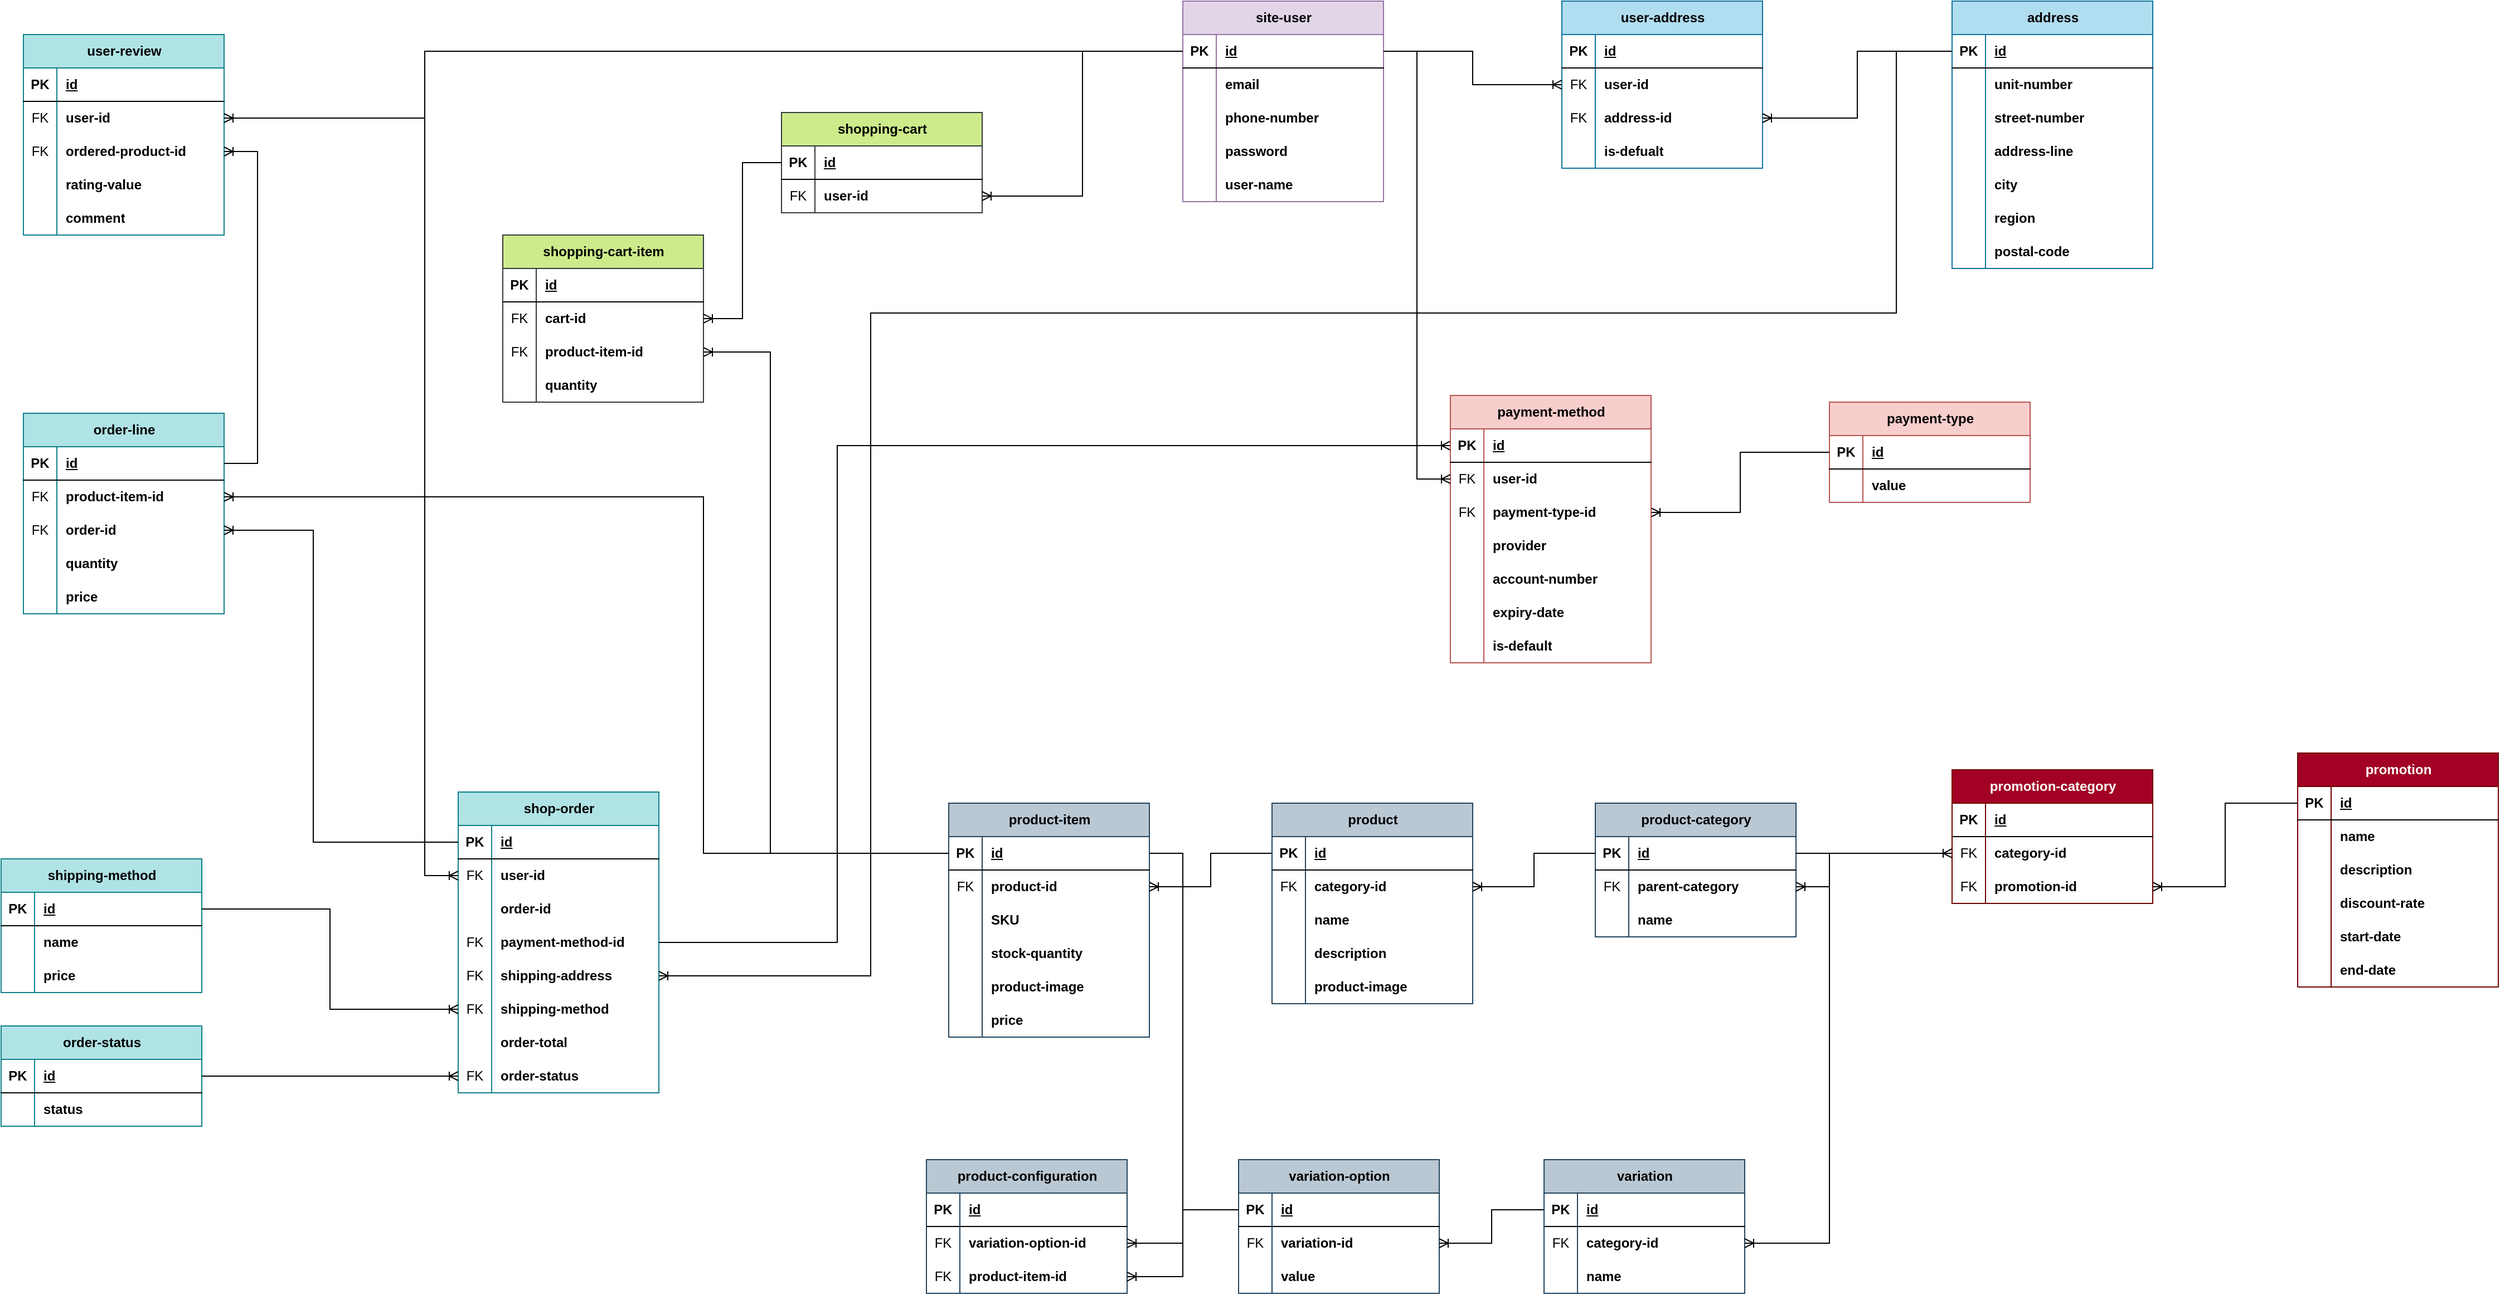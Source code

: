 <mxfile version="21.6.9" type="github">
  <diagram name="Page-1" id="y49tS9mNCJw4aMB9XANe">
    <mxGraphModel dx="3754" dy="1068" grid="1" gridSize="10" guides="1" tooltips="1" connect="1" arrows="1" fold="1" page="1" pageScale="1" pageWidth="827" pageHeight="1169" math="0" shadow="0">
      <root>
        <mxCell id="0" />
        <mxCell id="1" parent="0" />
        <mxCell id="kxch-jT9uVNiydXcee4_-20" value="site-user" style="shape=table;startSize=30;container=1;collapsible=1;childLayout=tableLayout;fixedRows=1;rowLines=0;fontStyle=1;align=center;resizeLast=1;html=1;fillColor=#e1d5e7;strokeColor=#9673a6;" vertex="1" parent="1">
          <mxGeometry x="-90" y="80" width="180" height="180" as="geometry" />
        </mxCell>
        <mxCell id="kxch-jT9uVNiydXcee4_-21" value="" style="shape=tableRow;horizontal=0;startSize=0;swimlaneHead=0;swimlaneBody=0;fillColor=none;collapsible=0;dropTarget=0;points=[[0,0.5],[1,0.5]];portConstraint=eastwest;top=0;left=0;right=0;bottom=1;" vertex="1" parent="kxch-jT9uVNiydXcee4_-20">
          <mxGeometry y="30" width="180" height="30" as="geometry" />
        </mxCell>
        <mxCell id="kxch-jT9uVNiydXcee4_-22" value="PK" style="shape=partialRectangle;connectable=0;fillColor=none;top=0;left=0;bottom=0;right=0;fontStyle=1;overflow=hidden;whiteSpace=wrap;html=1;" vertex="1" parent="kxch-jT9uVNiydXcee4_-21">
          <mxGeometry width="30" height="30" as="geometry">
            <mxRectangle width="30" height="30" as="alternateBounds" />
          </mxGeometry>
        </mxCell>
        <mxCell id="kxch-jT9uVNiydXcee4_-23" value="id" style="shape=partialRectangle;connectable=0;fillColor=none;top=0;left=0;bottom=0;right=0;align=left;spacingLeft=6;fontStyle=5;overflow=hidden;whiteSpace=wrap;html=1;" vertex="1" parent="kxch-jT9uVNiydXcee4_-21">
          <mxGeometry x="30" width="150" height="30" as="geometry">
            <mxRectangle width="150" height="30" as="alternateBounds" />
          </mxGeometry>
        </mxCell>
        <mxCell id="kxch-jT9uVNiydXcee4_-24" value="" style="shape=tableRow;horizontal=0;startSize=0;swimlaneHead=0;swimlaneBody=0;fillColor=none;collapsible=0;dropTarget=0;points=[[0,0.5],[1,0.5]];portConstraint=eastwest;top=0;left=0;right=0;bottom=0;fontStyle=1" vertex="1" parent="kxch-jT9uVNiydXcee4_-20">
          <mxGeometry y="60" width="180" height="30" as="geometry" />
        </mxCell>
        <mxCell id="kxch-jT9uVNiydXcee4_-25" value="" style="shape=partialRectangle;connectable=0;fillColor=none;top=0;left=0;bottom=0;right=0;editable=1;overflow=hidden;whiteSpace=wrap;html=1;" vertex="1" parent="kxch-jT9uVNiydXcee4_-24">
          <mxGeometry width="30" height="30" as="geometry">
            <mxRectangle width="30" height="30" as="alternateBounds" />
          </mxGeometry>
        </mxCell>
        <mxCell id="kxch-jT9uVNiydXcee4_-26" value="email&lt;span style=&quot;white-space: pre;&quot;&gt;&#x9;&lt;/span&gt;" style="shape=partialRectangle;connectable=0;fillColor=none;top=0;left=0;bottom=0;right=0;align=left;spacingLeft=6;overflow=hidden;whiteSpace=wrap;html=1;fontStyle=1" vertex="1" parent="kxch-jT9uVNiydXcee4_-24">
          <mxGeometry x="30" width="150" height="30" as="geometry">
            <mxRectangle width="150" height="30" as="alternateBounds" />
          </mxGeometry>
        </mxCell>
        <mxCell id="kxch-jT9uVNiydXcee4_-27" value="" style="shape=tableRow;horizontal=0;startSize=0;swimlaneHead=0;swimlaneBody=0;fillColor=none;collapsible=0;dropTarget=0;points=[[0,0.5],[1,0.5]];portConstraint=eastwest;top=0;left=0;right=0;bottom=0;" vertex="1" parent="kxch-jT9uVNiydXcee4_-20">
          <mxGeometry y="90" width="180" height="30" as="geometry" />
        </mxCell>
        <mxCell id="kxch-jT9uVNiydXcee4_-28" value="" style="shape=partialRectangle;connectable=0;fillColor=none;top=0;left=0;bottom=0;right=0;editable=1;overflow=hidden;whiteSpace=wrap;html=1;" vertex="1" parent="kxch-jT9uVNiydXcee4_-27">
          <mxGeometry width="30" height="30" as="geometry">
            <mxRectangle width="30" height="30" as="alternateBounds" />
          </mxGeometry>
        </mxCell>
        <mxCell id="kxch-jT9uVNiydXcee4_-29" value="phone-number" style="shape=partialRectangle;connectable=0;fillColor=none;top=0;left=0;bottom=0;right=0;align=left;spacingLeft=6;overflow=hidden;whiteSpace=wrap;html=1;fontStyle=1" vertex="1" parent="kxch-jT9uVNiydXcee4_-27">
          <mxGeometry x="30" width="150" height="30" as="geometry">
            <mxRectangle width="150" height="30" as="alternateBounds" />
          </mxGeometry>
        </mxCell>
        <mxCell id="kxch-jT9uVNiydXcee4_-30" value="" style="shape=tableRow;horizontal=0;startSize=0;swimlaneHead=0;swimlaneBody=0;fillColor=none;collapsible=0;dropTarget=0;points=[[0,0.5],[1,0.5]];portConstraint=eastwest;top=0;left=0;right=0;bottom=0;" vertex="1" parent="kxch-jT9uVNiydXcee4_-20">
          <mxGeometry y="120" width="180" height="30" as="geometry" />
        </mxCell>
        <mxCell id="kxch-jT9uVNiydXcee4_-31" value="" style="shape=partialRectangle;connectable=0;fillColor=none;top=0;left=0;bottom=0;right=0;editable=1;overflow=hidden;whiteSpace=wrap;html=1;" vertex="1" parent="kxch-jT9uVNiydXcee4_-30">
          <mxGeometry width="30" height="30" as="geometry">
            <mxRectangle width="30" height="30" as="alternateBounds" />
          </mxGeometry>
        </mxCell>
        <mxCell id="kxch-jT9uVNiydXcee4_-32" value="password" style="shape=partialRectangle;connectable=0;fillColor=none;top=0;left=0;bottom=0;right=0;align=left;spacingLeft=6;overflow=hidden;whiteSpace=wrap;html=1;fontStyle=1" vertex="1" parent="kxch-jT9uVNiydXcee4_-30">
          <mxGeometry x="30" width="150" height="30" as="geometry">
            <mxRectangle width="150" height="30" as="alternateBounds" />
          </mxGeometry>
        </mxCell>
        <mxCell id="kxch-jT9uVNiydXcee4_-33" value="" style="shape=tableRow;horizontal=0;startSize=0;swimlaneHead=0;swimlaneBody=0;fillColor=none;collapsible=0;dropTarget=0;points=[[0,0.5],[1,0.5]];portConstraint=eastwest;top=0;left=0;right=0;bottom=0;" vertex="1" parent="kxch-jT9uVNiydXcee4_-20">
          <mxGeometry y="150" width="180" height="30" as="geometry" />
        </mxCell>
        <mxCell id="kxch-jT9uVNiydXcee4_-34" value="" style="shape=partialRectangle;connectable=0;fillColor=none;top=0;left=0;bottom=0;right=0;editable=1;overflow=hidden;whiteSpace=wrap;html=1;" vertex="1" parent="kxch-jT9uVNiydXcee4_-33">
          <mxGeometry width="30" height="30" as="geometry">
            <mxRectangle width="30" height="30" as="alternateBounds" />
          </mxGeometry>
        </mxCell>
        <mxCell id="kxch-jT9uVNiydXcee4_-35" value="user-name" style="shape=partialRectangle;connectable=0;fillColor=none;top=0;left=0;bottom=0;right=0;align=left;spacingLeft=6;overflow=hidden;whiteSpace=wrap;html=1;fontStyle=1" vertex="1" parent="kxch-jT9uVNiydXcee4_-33">
          <mxGeometry x="30" width="150" height="30" as="geometry">
            <mxRectangle width="150" height="30" as="alternateBounds" />
          </mxGeometry>
        </mxCell>
        <mxCell id="kxch-jT9uVNiydXcee4_-36" value="address" style="shape=table;startSize=30;container=1;collapsible=1;childLayout=tableLayout;fixedRows=1;rowLines=0;fontStyle=1;align=center;resizeLast=1;html=1;fillColor=#b1ddf0;strokeColor=#10739e;" vertex="1" parent="1">
          <mxGeometry x="600" y="80" width="180" height="240" as="geometry" />
        </mxCell>
        <mxCell id="kxch-jT9uVNiydXcee4_-37" value="" style="shape=tableRow;horizontal=0;startSize=0;swimlaneHead=0;swimlaneBody=0;fillColor=none;collapsible=0;dropTarget=0;points=[[0,0.5],[1,0.5]];portConstraint=eastwest;top=0;left=0;right=0;bottom=1;" vertex="1" parent="kxch-jT9uVNiydXcee4_-36">
          <mxGeometry y="30" width="180" height="30" as="geometry" />
        </mxCell>
        <mxCell id="kxch-jT9uVNiydXcee4_-38" value="PK" style="shape=partialRectangle;connectable=0;fillColor=none;top=0;left=0;bottom=0;right=0;fontStyle=1;overflow=hidden;whiteSpace=wrap;html=1;" vertex="1" parent="kxch-jT9uVNiydXcee4_-37">
          <mxGeometry width="30" height="30" as="geometry">
            <mxRectangle width="30" height="30" as="alternateBounds" />
          </mxGeometry>
        </mxCell>
        <mxCell id="kxch-jT9uVNiydXcee4_-39" value="id" style="shape=partialRectangle;connectable=0;fillColor=none;top=0;left=0;bottom=0;right=0;align=left;spacingLeft=6;fontStyle=5;overflow=hidden;whiteSpace=wrap;html=1;" vertex="1" parent="kxch-jT9uVNiydXcee4_-37">
          <mxGeometry x="30" width="150" height="30" as="geometry">
            <mxRectangle width="150" height="30" as="alternateBounds" />
          </mxGeometry>
        </mxCell>
        <mxCell id="kxch-jT9uVNiydXcee4_-40" value="" style="shape=tableRow;horizontal=0;startSize=0;swimlaneHead=0;swimlaneBody=0;fillColor=none;collapsible=0;dropTarget=0;points=[[0,0.5],[1,0.5]];portConstraint=eastwest;top=0;left=0;right=0;bottom=0;fontStyle=1" vertex="1" parent="kxch-jT9uVNiydXcee4_-36">
          <mxGeometry y="60" width="180" height="30" as="geometry" />
        </mxCell>
        <mxCell id="kxch-jT9uVNiydXcee4_-41" value="" style="shape=partialRectangle;connectable=0;fillColor=none;top=0;left=0;bottom=0;right=0;editable=1;overflow=hidden;whiteSpace=wrap;html=1;" vertex="1" parent="kxch-jT9uVNiydXcee4_-40">
          <mxGeometry width="30" height="30" as="geometry">
            <mxRectangle width="30" height="30" as="alternateBounds" />
          </mxGeometry>
        </mxCell>
        <mxCell id="kxch-jT9uVNiydXcee4_-42" value="unit-number" style="shape=partialRectangle;connectable=0;fillColor=none;top=0;left=0;bottom=0;right=0;align=left;spacingLeft=6;overflow=hidden;whiteSpace=wrap;html=1;fontStyle=1" vertex="1" parent="kxch-jT9uVNiydXcee4_-40">
          <mxGeometry x="30" width="150" height="30" as="geometry">
            <mxRectangle width="150" height="30" as="alternateBounds" />
          </mxGeometry>
        </mxCell>
        <mxCell id="kxch-jT9uVNiydXcee4_-43" value="" style="shape=tableRow;horizontal=0;startSize=0;swimlaneHead=0;swimlaneBody=0;fillColor=none;collapsible=0;dropTarget=0;points=[[0,0.5],[1,0.5]];portConstraint=eastwest;top=0;left=0;right=0;bottom=0;" vertex="1" parent="kxch-jT9uVNiydXcee4_-36">
          <mxGeometry y="90" width="180" height="30" as="geometry" />
        </mxCell>
        <mxCell id="kxch-jT9uVNiydXcee4_-44" value="" style="shape=partialRectangle;connectable=0;fillColor=none;top=0;left=0;bottom=0;right=0;editable=1;overflow=hidden;whiteSpace=wrap;html=1;" vertex="1" parent="kxch-jT9uVNiydXcee4_-43">
          <mxGeometry width="30" height="30" as="geometry">
            <mxRectangle width="30" height="30" as="alternateBounds" />
          </mxGeometry>
        </mxCell>
        <mxCell id="kxch-jT9uVNiydXcee4_-45" value="street-number" style="shape=partialRectangle;connectable=0;fillColor=none;top=0;left=0;bottom=0;right=0;align=left;spacingLeft=6;overflow=hidden;whiteSpace=wrap;html=1;fontStyle=1" vertex="1" parent="kxch-jT9uVNiydXcee4_-43">
          <mxGeometry x="30" width="150" height="30" as="geometry">
            <mxRectangle width="150" height="30" as="alternateBounds" />
          </mxGeometry>
        </mxCell>
        <mxCell id="kxch-jT9uVNiydXcee4_-46" value="" style="shape=tableRow;horizontal=0;startSize=0;swimlaneHead=0;swimlaneBody=0;fillColor=none;collapsible=0;dropTarget=0;points=[[0,0.5],[1,0.5]];portConstraint=eastwest;top=0;left=0;right=0;bottom=0;" vertex="1" parent="kxch-jT9uVNiydXcee4_-36">
          <mxGeometry y="120" width="180" height="30" as="geometry" />
        </mxCell>
        <mxCell id="kxch-jT9uVNiydXcee4_-47" value="" style="shape=partialRectangle;connectable=0;fillColor=none;top=0;left=0;bottom=0;right=0;editable=1;overflow=hidden;whiteSpace=wrap;html=1;" vertex="1" parent="kxch-jT9uVNiydXcee4_-46">
          <mxGeometry width="30" height="30" as="geometry">
            <mxRectangle width="30" height="30" as="alternateBounds" />
          </mxGeometry>
        </mxCell>
        <mxCell id="kxch-jT9uVNiydXcee4_-48" value="address-line" style="shape=partialRectangle;connectable=0;fillColor=none;top=0;left=0;bottom=0;right=0;align=left;spacingLeft=6;overflow=hidden;whiteSpace=wrap;html=1;fontStyle=1" vertex="1" parent="kxch-jT9uVNiydXcee4_-46">
          <mxGeometry x="30" width="150" height="30" as="geometry">
            <mxRectangle width="150" height="30" as="alternateBounds" />
          </mxGeometry>
        </mxCell>
        <mxCell id="kxch-jT9uVNiydXcee4_-49" value="" style="shape=tableRow;horizontal=0;startSize=0;swimlaneHead=0;swimlaneBody=0;fillColor=none;collapsible=0;dropTarget=0;points=[[0,0.5],[1,0.5]];portConstraint=eastwest;top=0;left=0;right=0;bottom=0;" vertex="1" parent="kxch-jT9uVNiydXcee4_-36">
          <mxGeometry y="150" width="180" height="30" as="geometry" />
        </mxCell>
        <mxCell id="kxch-jT9uVNiydXcee4_-50" value="" style="shape=partialRectangle;connectable=0;fillColor=none;top=0;left=0;bottom=0;right=0;editable=1;overflow=hidden;whiteSpace=wrap;html=1;" vertex="1" parent="kxch-jT9uVNiydXcee4_-49">
          <mxGeometry width="30" height="30" as="geometry">
            <mxRectangle width="30" height="30" as="alternateBounds" />
          </mxGeometry>
        </mxCell>
        <mxCell id="kxch-jT9uVNiydXcee4_-51" value="city" style="shape=partialRectangle;connectable=0;fillColor=none;top=0;left=0;bottom=0;right=0;align=left;spacingLeft=6;overflow=hidden;whiteSpace=wrap;html=1;fontStyle=1" vertex="1" parent="kxch-jT9uVNiydXcee4_-49">
          <mxGeometry x="30" width="150" height="30" as="geometry">
            <mxRectangle width="150" height="30" as="alternateBounds" />
          </mxGeometry>
        </mxCell>
        <mxCell id="kxch-jT9uVNiydXcee4_-52" value="" style="shape=tableRow;horizontal=0;startSize=0;swimlaneHead=0;swimlaneBody=0;fillColor=none;collapsible=0;dropTarget=0;points=[[0,0.5],[1,0.5]];portConstraint=eastwest;top=0;left=0;right=0;bottom=0;" vertex="1" parent="kxch-jT9uVNiydXcee4_-36">
          <mxGeometry y="180" width="180" height="30" as="geometry" />
        </mxCell>
        <mxCell id="kxch-jT9uVNiydXcee4_-53" value="" style="shape=partialRectangle;connectable=0;fillColor=none;top=0;left=0;bottom=0;right=0;editable=1;overflow=hidden;whiteSpace=wrap;html=1;" vertex="1" parent="kxch-jT9uVNiydXcee4_-52">
          <mxGeometry width="30" height="30" as="geometry">
            <mxRectangle width="30" height="30" as="alternateBounds" />
          </mxGeometry>
        </mxCell>
        <mxCell id="kxch-jT9uVNiydXcee4_-54" value="region" style="shape=partialRectangle;connectable=0;fillColor=none;top=0;left=0;bottom=0;right=0;align=left;spacingLeft=6;overflow=hidden;whiteSpace=wrap;html=1;fontStyle=1" vertex="1" parent="kxch-jT9uVNiydXcee4_-52">
          <mxGeometry x="30" width="150" height="30" as="geometry">
            <mxRectangle width="150" height="30" as="alternateBounds" />
          </mxGeometry>
        </mxCell>
        <mxCell id="kxch-jT9uVNiydXcee4_-55" value="" style="shape=tableRow;horizontal=0;startSize=0;swimlaneHead=0;swimlaneBody=0;fillColor=none;collapsible=0;dropTarget=0;points=[[0,0.5],[1,0.5]];portConstraint=eastwest;top=0;left=0;right=0;bottom=0;" vertex="1" parent="kxch-jT9uVNiydXcee4_-36">
          <mxGeometry y="210" width="180" height="30" as="geometry" />
        </mxCell>
        <mxCell id="kxch-jT9uVNiydXcee4_-56" value="" style="shape=partialRectangle;connectable=0;fillColor=none;top=0;left=0;bottom=0;right=0;editable=1;overflow=hidden;whiteSpace=wrap;html=1;" vertex="1" parent="kxch-jT9uVNiydXcee4_-55">
          <mxGeometry width="30" height="30" as="geometry">
            <mxRectangle width="30" height="30" as="alternateBounds" />
          </mxGeometry>
        </mxCell>
        <mxCell id="kxch-jT9uVNiydXcee4_-57" value="postal-code" style="shape=partialRectangle;connectable=0;fillColor=none;top=0;left=0;bottom=0;right=0;align=left;spacingLeft=6;overflow=hidden;whiteSpace=wrap;html=1;fontStyle=1" vertex="1" parent="kxch-jT9uVNiydXcee4_-55">
          <mxGeometry x="30" width="150" height="30" as="geometry">
            <mxRectangle width="150" height="30" as="alternateBounds" />
          </mxGeometry>
        </mxCell>
        <mxCell id="kxch-jT9uVNiydXcee4_-58" value="user-address" style="shape=table;startSize=30;container=1;collapsible=1;childLayout=tableLayout;fixedRows=1;rowLines=0;fontStyle=1;align=center;resizeLast=1;html=1;fillColor=#b1ddf0;strokeColor=#10739e;" vertex="1" parent="1">
          <mxGeometry x="250" y="80" width="180" height="150" as="geometry" />
        </mxCell>
        <mxCell id="kxch-jT9uVNiydXcee4_-59" value="" style="shape=tableRow;horizontal=0;startSize=0;swimlaneHead=0;swimlaneBody=0;fillColor=none;collapsible=0;dropTarget=0;points=[[0,0.5],[1,0.5]];portConstraint=eastwest;top=0;left=0;right=0;bottom=1;" vertex="1" parent="kxch-jT9uVNiydXcee4_-58">
          <mxGeometry y="30" width="180" height="30" as="geometry" />
        </mxCell>
        <mxCell id="kxch-jT9uVNiydXcee4_-60" value="PK" style="shape=partialRectangle;connectable=0;fillColor=none;top=0;left=0;bottom=0;right=0;fontStyle=1;overflow=hidden;whiteSpace=wrap;html=1;" vertex="1" parent="kxch-jT9uVNiydXcee4_-59">
          <mxGeometry width="30" height="30" as="geometry">
            <mxRectangle width="30" height="30" as="alternateBounds" />
          </mxGeometry>
        </mxCell>
        <mxCell id="kxch-jT9uVNiydXcee4_-61" value="id" style="shape=partialRectangle;connectable=0;fillColor=none;top=0;left=0;bottom=0;right=0;align=left;spacingLeft=6;fontStyle=5;overflow=hidden;whiteSpace=wrap;html=1;" vertex="1" parent="kxch-jT9uVNiydXcee4_-59">
          <mxGeometry x="30" width="150" height="30" as="geometry">
            <mxRectangle width="150" height="30" as="alternateBounds" />
          </mxGeometry>
        </mxCell>
        <mxCell id="kxch-jT9uVNiydXcee4_-62" value="" style="shape=tableRow;horizontal=0;startSize=0;swimlaneHead=0;swimlaneBody=0;fillColor=none;collapsible=0;dropTarget=0;points=[[0,0.5],[1,0.5]];portConstraint=eastwest;top=0;left=0;right=0;bottom=0;fontStyle=1" vertex="1" parent="kxch-jT9uVNiydXcee4_-58">
          <mxGeometry y="60" width="180" height="30" as="geometry" />
        </mxCell>
        <mxCell id="kxch-jT9uVNiydXcee4_-63" value="FK" style="shape=partialRectangle;connectable=0;fillColor=none;top=0;left=0;bottom=0;right=0;editable=1;overflow=hidden;whiteSpace=wrap;html=1;" vertex="1" parent="kxch-jT9uVNiydXcee4_-62">
          <mxGeometry width="30" height="30" as="geometry">
            <mxRectangle width="30" height="30" as="alternateBounds" />
          </mxGeometry>
        </mxCell>
        <mxCell id="kxch-jT9uVNiydXcee4_-64" value="user-id" style="shape=partialRectangle;connectable=0;fillColor=none;top=0;left=0;bottom=0;right=0;align=left;spacingLeft=6;overflow=hidden;whiteSpace=wrap;html=1;fontStyle=1" vertex="1" parent="kxch-jT9uVNiydXcee4_-62">
          <mxGeometry x="30" width="150" height="30" as="geometry">
            <mxRectangle width="150" height="30" as="alternateBounds" />
          </mxGeometry>
        </mxCell>
        <mxCell id="kxch-jT9uVNiydXcee4_-65" value="" style="shape=tableRow;horizontal=0;startSize=0;swimlaneHead=0;swimlaneBody=0;fillColor=none;collapsible=0;dropTarget=0;points=[[0,0.5],[1,0.5]];portConstraint=eastwest;top=0;left=0;right=0;bottom=0;" vertex="1" parent="kxch-jT9uVNiydXcee4_-58">
          <mxGeometry y="90" width="180" height="30" as="geometry" />
        </mxCell>
        <mxCell id="kxch-jT9uVNiydXcee4_-66" value="FK" style="shape=partialRectangle;connectable=0;fillColor=none;top=0;left=0;bottom=0;right=0;editable=1;overflow=hidden;whiteSpace=wrap;html=1;" vertex="1" parent="kxch-jT9uVNiydXcee4_-65">
          <mxGeometry width="30" height="30" as="geometry">
            <mxRectangle width="30" height="30" as="alternateBounds" />
          </mxGeometry>
        </mxCell>
        <mxCell id="kxch-jT9uVNiydXcee4_-67" value="address-id" style="shape=partialRectangle;connectable=0;fillColor=none;top=0;left=0;bottom=0;right=0;align=left;spacingLeft=6;overflow=hidden;whiteSpace=wrap;html=1;fontStyle=1" vertex="1" parent="kxch-jT9uVNiydXcee4_-65">
          <mxGeometry x="30" width="150" height="30" as="geometry">
            <mxRectangle width="150" height="30" as="alternateBounds" />
          </mxGeometry>
        </mxCell>
        <mxCell id="kxch-jT9uVNiydXcee4_-68" value="" style="shape=tableRow;horizontal=0;startSize=0;swimlaneHead=0;swimlaneBody=0;fillColor=none;collapsible=0;dropTarget=0;points=[[0,0.5],[1,0.5]];portConstraint=eastwest;top=0;left=0;right=0;bottom=0;" vertex="1" parent="kxch-jT9uVNiydXcee4_-58">
          <mxGeometry y="120" width="180" height="30" as="geometry" />
        </mxCell>
        <mxCell id="kxch-jT9uVNiydXcee4_-69" value="" style="shape=partialRectangle;connectable=0;fillColor=none;top=0;left=0;bottom=0;right=0;editable=1;overflow=hidden;whiteSpace=wrap;html=1;" vertex="1" parent="kxch-jT9uVNiydXcee4_-68">
          <mxGeometry width="30" height="30" as="geometry">
            <mxRectangle width="30" height="30" as="alternateBounds" />
          </mxGeometry>
        </mxCell>
        <mxCell id="kxch-jT9uVNiydXcee4_-70" value="is-defualt" style="shape=partialRectangle;connectable=0;fillColor=none;top=0;left=0;bottom=0;right=0;align=left;spacingLeft=6;overflow=hidden;whiteSpace=wrap;html=1;fontStyle=1" vertex="1" parent="kxch-jT9uVNiydXcee4_-68">
          <mxGeometry x="30" width="150" height="30" as="geometry">
            <mxRectangle width="150" height="30" as="alternateBounds" />
          </mxGeometry>
        </mxCell>
        <mxCell id="kxch-jT9uVNiydXcee4_-74" value="" style="edgeStyle=orthogonalEdgeStyle;fontSize=12;html=1;endArrow=ERoneToMany;rounded=0;exitX=0;exitY=0.5;exitDx=0;exitDy=0;entryX=1;entryY=0.5;entryDx=0;entryDy=0;" edge="1" parent="1" source="kxch-jT9uVNiydXcee4_-37" target="kxch-jT9uVNiydXcee4_-65">
          <mxGeometry width="100" height="100" relative="1" as="geometry">
            <mxPoint x="360" y="330" as="sourcePoint" />
            <mxPoint x="460" y="230" as="targetPoint" />
          </mxGeometry>
        </mxCell>
        <mxCell id="kxch-jT9uVNiydXcee4_-75" value="" style="edgeStyle=orthogonalEdgeStyle;fontSize=12;html=1;endArrow=ERoneToMany;rounded=0;entryX=0;entryY=0.5;entryDx=0;entryDy=0;exitX=1;exitY=0.5;exitDx=0;exitDy=0;" edge="1" parent="1" source="kxch-jT9uVNiydXcee4_-21" target="kxch-jT9uVNiydXcee4_-62">
          <mxGeometry width="100" height="100" relative="1" as="geometry">
            <mxPoint x="360" y="330" as="sourcePoint" />
            <mxPoint x="460" y="230" as="targetPoint" />
          </mxGeometry>
        </mxCell>
        <mxCell id="kxch-jT9uVNiydXcee4_-98" value="payment-type" style="shape=table;startSize=30;container=1;collapsible=1;childLayout=tableLayout;fixedRows=1;rowLines=0;fontStyle=1;align=center;resizeLast=1;html=1;fillColor=#f8cecc;strokeColor=#b85450;" vertex="1" parent="1">
          <mxGeometry x="490" y="440" width="180" height="90" as="geometry" />
        </mxCell>
        <mxCell id="kxch-jT9uVNiydXcee4_-99" value="" style="shape=tableRow;horizontal=0;startSize=0;swimlaneHead=0;swimlaneBody=0;fillColor=none;collapsible=0;dropTarget=0;points=[[0,0.5],[1,0.5]];portConstraint=eastwest;top=0;left=0;right=0;bottom=1;" vertex="1" parent="kxch-jT9uVNiydXcee4_-98">
          <mxGeometry y="30" width="180" height="30" as="geometry" />
        </mxCell>
        <mxCell id="kxch-jT9uVNiydXcee4_-100" value="PK" style="shape=partialRectangle;connectable=0;fillColor=none;top=0;left=0;bottom=0;right=0;fontStyle=1;overflow=hidden;whiteSpace=wrap;html=1;" vertex="1" parent="kxch-jT9uVNiydXcee4_-99">
          <mxGeometry width="30" height="30" as="geometry">
            <mxRectangle width="30" height="30" as="alternateBounds" />
          </mxGeometry>
        </mxCell>
        <mxCell id="kxch-jT9uVNiydXcee4_-101" value="id" style="shape=partialRectangle;connectable=0;fillColor=none;top=0;left=0;bottom=0;right=0;align=left;spacingLeft=6;fontStyle=5;overflow=hidden;whiteSpace=wrap;html=1;" vertex="1" parent="kxch-jT9uVNiydXcee4_-99">
          <mxGeometry x="30" width="150" height="30" as="geometry">
            <mxRectangle width="150" height="30" as="alternateBounds" />
          </mxGeometry>
        </mxCell>
        <mxCell id="kxch-jT9uVNiydXcee4_-102" value="" style="shape=tableRow;horizontal=0;startSize=0;swimlaneHead=0;swimlaneBody=0;fillColor=none;collapsible=0;dropTarget=0;points=[[0,0.5],[1,0.5]];portConstraint=eastwest;top=0;left=0;right=0;bottom=0;fontStyle=1" vertex="1" parent="kxch-jT9uVNiydXcee4_-98">
          <mxGeometry y="60" width="180" height="30" as="geometry" />
        </mxCell>
        <mxCell id="kxch-jT9uVNiydXcee4_-103" value="" style="shape=partialRectangle;connectable=0;fillColor=none;top=0;left=0;bottom=0;right=0;editable=1;overflow=hidden;whiteSpace=wrap;html=1;" vertex="1" parent="kxch-jT9uVNiydXcee4_-102">
          <mxGeometry width="30" height="30" as="geometry">
            <mxRectangle width="30" height="30" as="alternateBounds" />
          </mxGeometry>
        </mxCell>
        <mxCell id="kxch-jT9uVNiydXcee4_-104" value="value" style="shape=partialRectangle;connectable=0;fillColor=none;top=0;left=0;bottom=0;right=0;align=left;spacingLeft=6;overflow=hidden;whiteSpace=wrap;html=1;fontStyle=1" vertex="1" parent="kxch-jT9uVNiydXcee4_-102">
          <mxGeometry x="30" width="150" height="30" as="geometry">
            <mxRectangle width="150" height="30" as="alternateBounds" />
          </mxGeometry>
        </mxCell>
        <mxCell id="kxch-jT9uVNiydXcee4_-114" value="" style="edgeStyle=orthogonalEdgeStyle;fontSize=12;html=1;endArrow=ERoneToMany;rounded=0;entryX=1;entryY=0.5;entryDx=0;entryDy=0;exitX=0;exitY=0.5;exitDx=0;exitDy=0;" edge="1" parent="1" source="kxch-jT9uVNiydXcee4_-99" target="kxch-jT9uVNiydXcee4_-83">
          <mxGeometry width="100" height="100" relative="1" as="geometry">
            <mxPoint x="360" y="430" as="sourcePoint" />
            <mxPoint x="460" y="330" as="targetPoint" />
          </mxGeometry>
        </mxCell>
        <mxCell id="kxch-jT9uVNiydXcee4_-121" value="product" style="shape=table;startSize=30;container=1;collapsible=1;childLayout=tableLayout;fixedRows=1;rowLines=0;fontStyle=1;align=center;resizeLast=1;html=1;fillColor=#bac8d3;strokeColor=#23445d;" vertex="1" parent="1">
          <mxGeometry x="-10" y="800" width="180" height="180" as="geometry" />
        </mxCell>
        <mxCell id="kxch-jT9uVNiydXcee4_-122" value="" style="shape=tableRow;horizontal=0;startSize=0;swimlaneHead=0;swimlaneBody=0;fillColor=none;collapsible=0;dropTarget=0;points=[[0,0.5],[1,0.5]];portConstraint=eastwest;top=0;left=0;right=0;bottom=1;" vertex="1" parent="kxch-jT9uVNiydXcee4_-121">
          <mxGeometry y="30" width="180" height="30" as="geometry" />
        </mxCell>
        <mxCell id="kxch-jT9uVNiydXcee4_-123" value="PK" style="shape=partialRectangle;connectable=0;fillColor=none;top=0;left=0;bottom=0;right=0;fontStyle=1;overflow=hidden;whiteSpace=wrap;html=1;" vertex="1" parent="kxch-jT9uVNiydXcee4_-122">
          <mxGeometry width="30" height="30" as="geometry">
            <mxRectangle width="30" height="30" as="alternateBounds" />
          </mxGeometry>
        </mxCell>
        <mxCell id="kxch-jT9uVNiydXcee4_-124" value="id" style="shape=partialRectangle;connectable=0;fillColor=none;top=0;left=0;bottom=0;right=0;align=left;spacingLeft=6;fontStyle=5;overflow=hidden;whiteSpace=wrap;html=1;" vertex="1" parent="kxch-jT9uVNiydXcee4_-122">
          <mxGeometry x="30" width="150" height="30" as="geometry">
            <mxRectangle width="150" height="30" as="alternateBounds" />
          </mxGeometry>
        </mxCell>
        <mxCell id="kxch-jT9uVNiydXcee4_-125" value="" style="shape=tableRow;horizontal=0;startSize=0;swimlaneHead=0;swimlaneBody=0;fillColor=none;collapsible=0;dropTarget=0;points=[[0,0.5],[1,0.5]];portConstraint=eastwest;top=0;left=0;right=0;bottom=0;fontStyle=1" vertex="1" parent="kxch-jT9uVNiydXcee4_-121">
          <mxGeometry y="60" width="180" height="30" as="geometry" />
        </mxCell>
        <mxCell id="kxch-jT9uVNiydXcee4_-126" value="FK" style="shape=partialRectangle;connectable=0;fillColor=none;top=0;left=0;bottom=0;right=0;editable=1;overflow=hidden;whiteSpace=wrap;html=1;" vertex="1" parent="kxch-jT9uVNiydXcee4_-125">
          <mxGeometry width="30" height="30" as="geometry">
            <mxRectangle width="30" height="30" as="alternateBounds" />
          </mxGeometry>
        </mxCell>
        <mxCell id="kxch-jT9uVNiydXcee4_-127" value="category-id" style="shape=partialRectangle;connectable=0;fillColor=none;top=0;left=0;bottom=0;right=0;align=left;spacingLeft=6;overflow=hidden;whiteSpace=wrap;html=1;fontStyle=1" vertex="1" parent="kxch-jT9uVNiydXcee4_-125">
          <mxGeometry x="30" width="150" height="30" as="geometry">
            <mxRectangle width="150" height="30" as="alternateBounds" />
          </mxGeometry>
        </mxCell>
        <mxCell id="kxch-jT9uVNiydXcee4_-128" value="" style="shape=tableRow;horizontal=0;startSize=0;swimlaneHead=0;swimlaneBody=0;fillColor=none;collapsible=0;dropTarget=0;points=[[0,0.5],[1,0.5]];portConstraint=eastwest;top=0;left=0;right=0;bottom=0;" vertex="1" parent="kxch-jT9uVNiydXcee4_-121">
          <mxGeometry y="90" width="180" height="30" as="geometry" />
        </mxCell>
        <mxCell id="kxch-jT9uVNiydXcee4_-129" value="" style="shape=partialRectangle;connectable=0;fillColor=none;top=0;left=0;bottom=0;right=0;editable=1;overflow=hidden;whiteSpace=wrap;html=1;" vertex="1" parent="kxch-jT9uVNiydXcee4_-128">
          <mxGeometry width="30" height="30" as="geometry">
            <mxRectangle width="30" height="30" as="alternateBounds" />
          </mxGeometry>
        </mxCell>
        <mxCell id="kxch-jT9uVNiydXcee4_-130" value="name" style="shape=partialRectangle;connectable=0;fillColor=none;top=0;left=0;bottom=0;right=0;align=left;spacingLeft=6;overflow=hidden;whiteSpace=wrap;html=1;fontStyle=1" vertex="1" parent="kxch-jT9uVNiydXcee4_-128">
          <mxGeometry x="30" width="150" height="30" as="geometry">
            <mxRectangle width="150" height="30" as="alternateBounds" />
          </mxGeometry>
        </mxCell>
        <mxCell id="kxch-jT9uVNiydXcee4_-131" value="" style="shape=tableRow;horizontal=0;startSize=0;swimlaneHead=0;swimlaneBody=0;fillColor=none;collapsible=0;dropTarget=0;points=[[0,0.5],[1,0.5]];portConstraint=eastwest;top=0;left=0;right=0;bottom=0;" vertex="1" parent="kxch-jT9uVNiydXcee4_-121">
          <mxGeometry y="120" width="180" height="30" as="geometry" />
        </mxCell>
        <mxCell id="kxch-jT9uVNiydXcee4_-132" value="" style="shape=partialRectangle;connectable=0;fillColor=none;top=0;left=0;bottom=0;right=0;editable=1;overflow=hidden;whiteSpace=wrap;html=1;" vertex="1" parent="kxch-jT9uVNiydXcee4_-131">
          <mxGeometry width="30" height="30" as="geometry">
            <mxRectangle width="30" height="30" as="alternateBounds" />
          </mxGeometry>
        </mxCell>
        <mxCell id="kxch-jT9uVNiydXcee4_-133" value="description" style="shape=partialRectangle;connectable=0;fillColor=none;top=0;left=0;bottom=0;right=0;align=left;spacingLeft=6;overflow=hidden;whiteSpace=wrap;html=1;fontStyle=1" vertex="1" parent="kxch-jT9uVNiydXcee4_-131">
          <mxGeometry x="30" width="150" height="30" as="geometry">
            <mxRectangle width="150" height="30" as="alternateBounds" />
          </mxGeometry>
        </mxCell>
        <mxCell id="kxch-jT9uVNiydXcee4_-134" value="" style="shape=tableRow;horizontal=0;startSize=0;swimlaneHead=0;swimlaneBody=0;fillColor=none;collapsible=0;dropTarget=0;points=[[0,0.5],[1,0.5]];portConstraint=eastwest;top=0;left=0;right=0;bottom=0;" vertex="1" parent="kxch-jT9uVNiydXcee4_-121">
          <mxGeometry y="150" width="180" height="30" as="geometry" />
        </mxCell>
        <mxCell id="kxch-jT9uVNiydXcee4_-135" value="" style="shape=partialRectangle;connectable=0;fillColor=none;top=0;left=0;bottom=0;right=0;editable=1;overflow=hidden;whiteSpace=wrap;html=1;" vertex="1" parent="kxch-jT9uVNiydXcee4_-134">
          <mxGeometry width="30" height="30" as="geometry">
            <mxRectangle width="30" height="30" as="alternateBounds" />
          </mxGeometry>
        </mxCell>
        <mxCell id="kxch-jT9uVNiydXcee4_-136" value="product-image" style="shape=partialRectangle;connectable=0;fillColor=none;top=0;left=0;bottom=0;right=0;align=left;spacingLeft=6;overflow=hidden;whiteSpace=wrap;html=1;fontStyle=1" vertex="1" parent="kxch-jT9uVNiydXcee4_-134">
          <mxGeometry x="30" width="150" height="30" as="geometry">
            <mxRectangle width="150" height="30" as="alternateBounds" />
          </mxGeometry>
        </mxCell>
        <mxCell id="kxch-jT9uVNiydXcee4_-143" value="product-category" style="shape=table;startSize=30;container=1;collapsible=1;childLayout=tableLayout;fixedRows=1;rowLines=0;fontStyle=1;align=center;resizeLast=1;html=1;fillColor=#bac8d3;strokeColor=#23445d;" vertex="1" parent="1">
          <mxGeometry x="280" y="800" width="180" height="120" as="geometry" />
        </mxCell>
        <mxCell id="kxch-jT9uVNiydXcee4_-144" value="" style="shape=tableRow;horizontal=0;startSize=0;swimlaneHead=0;swimlaneBody=0;fillColor=none;collapsible=0;dropTarget=0;points=[[0,0.5],[1,0.5]];portConstraint=eastwest;top=0;left=0;right=0;bottom=1;" vertex="1" parent="kxch-jT9uVNiydXcee4_-143">
          <mxGeometry y="30" width="180" height="30" as="geometry" />
        </mxCell>
        <mxCell id="kxch-jT9uVNiydXcee4_-145" value="PK" style="shape=partialRectangle;connectable=0;fillColor=none;top=0;left=0;bottom=0;right=0;fontStyle=1;overflow=hidden;whiteSpace=wrap;html=1;" vertex="1" parent="kxch-jT9uVNiydXcee4_-144">
          <mxGeometry width="30" height="30" as="geometry">
            <mxRectangle width="30" height="30" as="alternateBounds" />
          </mxGeometry>
        </mxCell>
        <mxCell id="kxch-jT9uVNiydXcee4_-146" value="id" style="shape=partialRectangle;connectable=0;fillColor=none;top=0;left=0;bottom=0;right=0;align=left;spacingLeft=6;fontStyle=5;overflow=hidden;whiteSpace=wrap;html=1;" vertex="1" parent="kxch-jT9uVNiydXcee4_-144">
          <mxGeometry x="30" width="150" height="30" as="geometry">
            <mxRectangle width="150" height="30" as="alternateBounds" />
          </mxGeometry>
        </mxCell>
        <mxCell id="kxch-jT9uVNiydXcee4_-147" value="" style="shape=tableRow;horizontal=0;startSize=0;swimlaneHead=0;swimlaneBody=0;fillColor=none;collapsible=0;dropTarget=0;points=[[0,0.5],[1,0.5]];portConstraint=eastwest;top=0;left=0;right=0;bottom=0;fontStyle=1" vertex="1" parent="kxch-jT9uVNiydXcee4_-143">
          <mxGeometry y="60" width="180" height="30" as="geometry" />
        </mxCell>
        <mxCell id="kxch-jT9uVNiydXcee4_-148" value="FK" style="shape=partialRectangle;connectable=0;fillColor=none;top=0;left=0;bottom=0;right=0;editable=1;overflow=hidden;whiteSpace=wrap;html=1;" vertex="1" parent="kxch-jT9uVNiydXcee4_-147">
          <mxGeometry width="30" height="30" as="geometry">
            <mxRectangle width="30" height="30" as="alternateBounds" />
          </mxGeometry>
        </mxCell>
        <mxCell id="kxch-jT9uVNiydXcee4_-149" value="parent-category" style="shape=partialRectangle;connectable=0;fillColor=none;top=0;left=0;bottom=0;right=0;align=left;spacingLeft=6;overflow=hidden;whiteSpace=wrap;html=1;fontStyle=1" vertex="1" parent="kxch-jT9uVNiydXcee4_-147">
          <mxGeometry x="30" width="150" height="30" as="geometry">
            <mxRectangle width="150" height="30" as="alternateBounds" />
          </mxGeometry>
        </mxCell>
        <mxCell id="kxch-jT9uVNiydXcee4_-150" value="" style="shape=tableRow;horizontal=0;startSize=0;swimlaneHead=0;swimlaneBody=0;fillColor=none;collapsible=0;dropTarget=0;points=[[0,0.5],[1,0.5]];portConstraint=eastwest;top=0;left=0;right=0;bottom=0;" vertex="1" parent="kxch-jT9uVNiydXcee4_-143">
          <mxGeometry y="90" width="180" height="30" as="geometry" />
        </mxCell>
        <mxCell id="kxch-jT9uVNiydXcee4_-151" value="" style="shape=partialRectangle;connectable=0;fillColor=none;top=0;left=0;bottom=0;right=0;editable=1;overflow=hidden;whiteSpace=wrap;html=1;" vertex="1" parent="kxch-jT9uVNiydXcee4_-150">
          <mxGeometry width="30" height="30" as="geometry">
            <mxRectangle width="30" height="30" as="alternateBounds" />
          </mxGeometry>
        </mxCell>
        <mxCell id="kxch-jT9uVNiydXcee4_-152" value="name" style="shape=partialRectangle;connectable=0;fillColor=none;top=0;left=0;bottom=0;right=0;align=left;spacingLeft=6;overflow=hidden;whiteSpace=wrap;html=1;fontStyle=1" vertex="1" parent="kxch-jT9uVNiydXcee4_-150">
          <mxGeometry x="30" width="150" height="30" as="geometry">
            <mxRectangle width="150" height="30" as="alternateBounds" />
          </mxGeometry>
        </mxCell>
        <mxCell id="kxch-jT9uVNiydXcee4_-159" value="" style="edgeStyle=entityRelationEdgeStyle;fontSize=12;html=1;endArrow=ERoneToMany;rounded=0;exitX=1;exitY=0.5;exitDx=0;exitDy=0;entryX=1;entryY=0.5;entryDx=0;entryDy=0;" edge="1" parent="kxch-jT9uVNiydXcee4_-143" source="kxch-jT9uVNiydXcee4_-144" target="kxch-jT9uVNiydXcee4_-147">
          <mxGeometry width="100" height="100" relative="1" as="geometry">
            <mxPoint x="220" y="20" as="sourcePoint" />
            <mxPoint x="230" y="145" as="targetPoint" />
            <Array as="points">
              <mxPoint x="240" y="50" />
              <mxPoint x="210" y="50" />
            </Array>
          </mxGeometry>
        </mxCell>
        <mxCell id="kxch-jT9uVNiydXcee4_-160" value="" style="edgeStyle=orthogonalEdgeStyle;fontSize=12;html=1;endArrow=ERoneToMany;rounded=0;entryX=1;entryY=0.5;entryDx=0;entryDy=0;exitX=0;exitY=0.5;exitDx=0;exitDy=0;" edge="1" parent="1" source="kxch-jT9uVNiydXcee4_-144" target="kxch-jT9uVNiydXcee4_-125">
          <mxGeometry width="100" height="100" relative="1" as="geometry">
            <mxPoint x="-50" y="760" as="sourcePoint" />
            <mxPoint x="50" y="660" as="targetPoint" />
          </mxGeometry>
        </mxCell>
        <mxCell id="kxch-jT9uVNiydXcee4_-161" value="product-item" style="shape=table;startSize=30;container=1;collapsible=1;childLayout=tableLayout;fixedRows=1;rowLines=0;fontStyle=1;align=center;resizeLast=1;html=1;fillColor=#bac8d3;strokeColor=#23445d;" vertex="1" parent="1">
          <mxGeometry x="-300" y="800" width="180" height="210" as="geometry" />
        </mxCell>
        <mxCell id="kxch-jT9uVNiydXcee4_-162" value="" style="shape=tableRow;horizontal=0;startSize=0;swimlaneHead=0;swimlaneBody=0;fillColor=none;collapsible=0;dropTarget=0;points=[[0,0.5],[1,0.5]];portConstraint=eastwest;top=0;left=0;right=0;bottom=1;" vertex="1" parent="kxch-jT9uVNiydXcee4_-161">
          <mxGeometry y="30" width="180" height="30" as="geometry" />
        </mxCell>
        <mxCell id="kxch-jT9uVNiydXcee4_-163" value="PK" style="shape=partialRectangle;connectable=0;fillColor=none;top=0;left=0;bottom=0;right=0;fontStyle=1;overflow=hidden;whiteSpace=wrap;html=1;" vertex="1" parent="kxch-jT9uVNiydXcee4_-162">
          <mxGeometry width="30" height="30" as="geometry">
            <mxRectangle width="30" height="30" as="alternateBounds" />
          </mxGeometry>
        </mxCell>
        <mxCell id="kxch-jT9uVNiydXcee4_-164" value="id" style="shape=partialRectangle;connectable=0;fillColor=none;top=0;left=0;bottom=0;right=0;align=left;spacingLeft=6;fontStyle=5;overflow=hidden;whiteSpace=wrap;html=1;" vertex="1" parent="kxch-jT9uVNiydXcee4_-162">
          <mxGeometry x="30" width="150" height="30" as="geometry">
            <mxRectangle width="150" height="30" as="alternateBounds" />
          </mxGeometry>
        </mxCell>
        <mxCell id="kxch-jT9uVNiydXcee4_-165" value="" style="shape=tableRow;horizontal=0;startSize=0;swimlaneHead=0;swimlaneBody=0;fillColor=none;collapsible=0;dropTarget=0;points=[[0,0.5],[1,0.5]];portConstraint=eastwest;top=0;left=0;right=0;bottom=0;fontStyle=1" vertex="1" parent="kxch-jT9uVNiydXcee4_-161">
          <mxGeometry y="60" width="180" height="30" as="geometry" />
        </mxCell>
        <mxCell id="kxch-jT9uVNiydXcee4_-166" value="FK" style="shape=partialRectangle;connectable=0;fillColor=none;top=0;left=0;bottom=0;right=0;editable=1;overflow=hidden;whiteSpace=wrap;html=1;" vertex="1" parent="kxch-jT9uVNiydXcee4_-165">
          <mxGeometry width="30" height="30" as="geometry">
            <mxRectangle width="30" height="30" as="alternateBounds" />
          </mxGeometry>
        </mxCell>
        <mxCell id="kxch-jT9uVNiydXcee4_-167" value="product-id" style="shape=partialRectangle;connectable=0;fillColor=none;top=0;left=0;bottom=0;right=0;align=left;spacingLeft=6;overflow=hidden;whiteSpace=wrap;html=1;fontStyle=1" vertex="1" parent="kxch-jT9uVNiydXcee4_-165">
          <mxGeometry x="30" width="150" height="30" as="geometry">
            <mxRectangle width="150" height="30" as="alternateBounds" />
          </mxGeometry>
        </mxCell>
        <mxCell id="kxch-jT9uVNiydXcee4_-168" value="" style="shape=tableRow;horizontal=0;startSize=0;swimlaneHead=0;swimlaneBody=0;fillColor=none;collapsible=0;dropTarget=0;points=[[0,0.5],[1,0.5]];portConstraint=eastwest;top=0;left=0;right=0;bottom=0;" vertex="1" parent="kxch-jT9uVNiydXcee4_-161">
          <mxGeometry y="90" width="180" height="30" as="geometry" />
        </mxCell>
        <mxCell id="kxch-jT9uVNiydXcee4_-169" value="" style="shape=partialRectangle;connectable=0;fillColor=none;top=0;left=0;bottom=0;right=0;editable=1;overflow=hidden;whiteSpace=wrap;html=1;" vertex="1" parent="kxch-jT9uVNiydXcee4_-168">
          <mxGeometry width="30" height="30" as="geometry">
            <mxRectangle width="30" height="30" as="alternateBounds" />
          </mxGeometry>
        </mxCell>
        <mxCell id="kxch-jT9uVNiydXcee4_-170" value="SKU" style="shape=partialRectangle;connectable=0;fillColor=none;top=0;left=0;bottom=0;right=0;align=left;spacingLeft=6;overflow=hidden;whiteSpace=wrap;html=1;fontStyle=1" vertex="1" parent="kxch-jT9uVNiydXcee4_-168">
          <mxGeometry x="30" width="150" height="30" as="geometry">
            <mxRectangle width="150" height="30" as="alternateBounds" />
          </mxGeometry>
        </mxCell>
        <mxCell id="kxch-jT9uVNiydXcee4_-171" value="" style="shape=tableRow;horizontal=0;startSize=0;swimlaneHead=0;swimlaneBody=0;fillColor=none;collapsible=0;dropTarget=0;points=[[0,0.5],[1,0.5]];portConstraint=eastwest;top=0;left=0;right=0;bottom=0;" vertex="1" parent="kxch-jT9uVNiydXcee4_-161">
          <mxGeometry y="120" width="180" height="30" as="geometry" />
        </mxCell>
        <mxCell id="kxch-jT9uVNiydXcee4_-172" value="" style="shape=partialRectangle;connectable=0;fillColor=none;top=0;left=0;bottom=0;right=0;editable=1;overflow=hidden;whiteSpace=wrap;html=1;" vertex="1" parent="kxch-jT9uVNiydXcee4_-171">
          <mxGeometry width="30" height="30" as="geometry">
            <mxRectangle width="30" height="30" as="alternateBounds" />
          </mxGeometry>
        </mxCell>
        <mxCell id="kxch-jT9uVNiydXcee4_-173" value="stock-quantity" style="shape=partialRectangle;connectable=0;fillColor=none;top=0;left=0;bottom=0;right=0;align=left;spacingLeft=6;overflow=hidden;whiteSpace=wrap;html=1;fontStyle=1" vertex="1" parent="kxch-jT9uVNiydXcee4_-171">
          <mxGeometry x="30" width="150" height="30" as="geometry">
            <mxRectangle width="150" height="30" as="alternateBounds" />
          </mxGeometry>
        </mxCell>
        <mxCell id="kxch-jT9uVNiydXcee4_-174" value="" style="shape=tableRow;horizontal=0;startSize=0;swimlaneHead=0;swimlaneBody=0;fillColor=none;collapsible=0;dropTarget=0;points=[[0,0.5],[1,0.5]];portConstraint=eastwest;top=0;left=0;right=0;bottom=0;" vertex="1" parent="kxch-jT9uVNiydXcee4_-161">
          <mxGeometry y="150" width="180" height="30" as="geometry" />
        </mxCell>
        <mxCell id="kxch-jT9uVNiydXcee4_-175" value="" style="shape=partialRectangle;connectable=0;fillColor=none;top=0;left=0;bottom=0;right=0;editable=1;overflow=hidden;whiteSpace=wrap;html=1;" vertex="1" parent="kxch-jT9uVNiydXcee4_-174">
          <mxGeometry width="30" height="30" as="geometry">
            <mxRectangle width="30" height="30" as="alternateBounds" />
          </mxGeometry>
        </mxCell>
        <mxCell id="kxch-jT9uVNiydXcee4_-176" value="product-image" style="shape=partialRectangle;connectable=0;fillColor=none;top=0;left=0;bottom=0;right=0;align=left;spacingLeft=6;overflow=hidden;whiteSpace=wrap;html=1;fontStyle=1" vertex="1" parent="kxch-jT9uVNiydXcee4_-174">
          <mxGeometry x="30" width="150" height="30" as="geometry">
            <mxRectangle width="150" height="30" as="alternateBounds" />
          </mxGeometry>
        </mxCell>
        <mxCell id="kxch-jT9uVNiydXcee4_-193" value="" style="shape=tableRow;horizontal=0;startSize=0;swimlaneHead=0;swimlaneBody=0;fillColor=none;collapsible=0;dropTarget=0;points=[[0,0.5],[1,0.5]];portConstraint=eastwest;top=0;left=0;right=0;bottom=0;" vertex="1" parent="kxch-jT9uVNiydXcee4_-161">
          <mxGeometry y="180" width="180" height="30" as="geometry" />
        </mxCell>
        <mxCell id="kxch-jT9uVNiydXcee4_-194" value="" style="shape=partialRectangle;connectable=0;fillColor=none;top=0;left=0;bottom=0;right=0;editable=1;overflow=hidden;whiteSpace=wrap;html=1;" vertex="1" parent="kxch-jT9uVNiydXcee4_-193">
          <mxGeometry width="30" height="30" as="geometry">
            <mxRectangle width="30" height="30" as="alternateBounds" />
          </mxGeometry>
        </mxCell>
        <mxCell id="kxch-jT9uVNiydXcee4_-195" value="price" style="shape=partialRectangle;connectable=0;fillColor=none;top=0;left=0;bottom=0;right=0;align=left;spacingLeft=6;overflow=hidden;whiteSpace=wrap;html=1;fontStyle=1" vertex="1" parent="kxch-jT9uVNiydXcee4_-193">
          <mxGeometry x="30" width="150" height="30" as="geometry">
            <mxRectangle width="150" height="30" as="alternateBounds" />
          </mxGeometry>
        </mxCell>
        <mxCell id="kxch-jT9uVNiydXcee4_-196" value="" style="edgeStyle=orthogonalEdgeStyle;fontSize=12;html=1;endArrow=ERoneToMany;rounded=0;" edge="1" parent="1" source="kxch-jT9uVNiydXcee4_-122" target="kxch-jT9uVNiydXcee4_-165">
          <mxGeometry width="100" height="100" relative="1" as="geometry">
            <mxPoint x="-50" y="760" as="sourcePoint" />
            <mxPoint x="50" y="660" as="targetPoint" />
          </mxGeometry>
        </mxCell>
        <mxCell id="kxch-jT9uVNiydXcee4_-197" value="variation" style="shape=table;startSize=30;container=1;collapsible=1;childLayout=tableLayout;fixedRows=1;rowLines=0;fontStyle=1;align=center;resizeLast=1;html=1;fillColor=#bac8d3;strokeColor=#23445d;" vertex="1" parent="1">
          <mxGeometry x="234" y="1120" width="180" height="120" as="geometry" />
        </mxCell>
        <mxCell id="kxch-jT9uVNiydXcee4_-198" value="" style="shape=tableRow;horizontal=0;startSize=0;swimlaneHead=0;swimlaneBody=0;fillColor=none;collapsible=0;dropTarget=0;points=[[0,0.5],[1,0.5]];portConstraint=eastwest;top=0;left=0;right=0;bottom=1;" vertex="1" parent="kxch-jT9uVNiydXcee4_-197">
          <mxGeometry y="30" width="180" height="30" as="geometry" />
        </mxCell>
        <mxCell id="kxch-jT9uVNiydXcee4_-199" value="PK" style="shape=partialRectangle;connectable=0;fillColor=none;top=0;left=0;bottom=0;right=0;fontStyle=1;overflow=hidden;whiteSpace=wrap;html=1;" vertex="1" parent="kxch-jT9uVNiydXcee4_-198">
          <mxGeometry width="30" height="30" as="geometry">
            <mxRectangle width="30" height="30" as="alternateBounds" />
          </mxGeometry>
        </mxCell>
        <mxCell id="kxch-jT9uVNiydXcee4_-200" value="id" style="shape=partialRectangle;connectable=0;fillColor=none;top=0;left=0;bottom=0;right=0;align=left;spacingLeft=6;fontStyle=5;overflow=hidden;whiteSpace=wrap;html=1;" vertex="1" parent="kxch-jT9uVNiydXcee4_-198">
          <mxGeometry x="30" width="150" height="30" as="geometry">
            <mxRectangle width="150" height="30" as="alternateBounds" />
          </mxGeometry>
        </mxCell>
        <mxCell id="kxch-jT9uVNiydXcee4_-201" value="" style="shape=tableRow;horizontal=0;startSize=0;swimlaneHead=0;swimlaneBody=0;fillColor=none;collapsible=0;dropTarget=0;points=[[0,0.5],[1,0.5]];portConstraint=eastwest;top=0;left=0;right=0;bottom=0;fontStyle=1" vertex="1" parent="kxch-jT9uVNiydXcee4_-197">
          <mxGeometry y="60" width="180" height="30" as="geometry" />
        </mxCell>
        <mxCell id="kxch-jT9uVNiydXcee4_-202" value="FK" style="shape=partialRectangle;connectable=0;fillColor=none;top=0;left=0;bottom=0;right=0;editable=1;overflow=hidden;whiteSpace=wrap;html=1;" vertex="1" parent="kxch-jT9uVNiydXcee4_-201">
          <mxGeometry width="30" height="30" as="geometry">
            <mxRectangle width="30" height="30" as="alternateBounds" />
          </mxGeometry>
        </mxCell>
        <mxCell id="kxch-jT9uVNiydXcee4_-203" value="category-id" style="shape=partialRectangle;connectable=0;fillColor=none;top=0;left=0;bottom=0;right=0;align=left;spacingLeft=6;overflow=hidden;whiteSpace=wrap;html=1;fontStyle=1" vertex="1" parent="kxch-jT9uVNiydXcee4_-201">
          <mxGeometry x="30" width="150" height="30" as="geometry">
            <mxRectangle width="150" height="30" as="alternateBounds" />
          </mxGeometry>
        </mxCell>
        <mxCell id="kxch-jT9uVNiydXcee4_-204" value="" style="shape=tableRow;horizontal=0;startSize=0;swimlaneHead=0;swimlaneBody=0;fillColor=none;collapsible=0;dropTarget=0;points=[[0,0.5],[1,0.5]];portConstraint=eastwest;top=0;left=0;right=0;bottom=0;" vertex="1" parent="kxch-jT9uVNiydXcee4_-197">
          <mxGeometry y="90" width="180" height="30" as="geometry" />
        </mxCell>
        <mxCell id="kxch-jT9uVNiydXcee4_-205" value="" style="shape=partialRectangle;connectable=0;fillColor=none;top=0;left=0;bottom=0;right=0;editable=1;overflow=hidden;whiteSpace=wrap;html=1;" vertex="1" parent="kxch-jT9uVNiydXcee4_-204">
          <mxGeometry width="30" height="30" as="geometry">
            <mxRectangle width="30" height="30" as="alternateBounds" />
          </mxGeometry>
        </mxCell>
        <mxCell id="kxch-jT9uVNiydXcee4_-206" value="name" style="shape=partialRectangle;connectable=0;fillColor=none;top=0;left=0;bottom=0;right=0;align=left;spacingLeft=6;overflow=hidden;whiteSpace=wrap;html=1;fontStyle=1" vertex="1" parent="kxch-jT9uVNiydXcee4_-204">
          <mxGeometry x="30" width="150" height="30" as="geometry">
            <mxRectangle width="150" height="30" as="alternateBounds" />
          </mxGeometry>
        </mxCell>
        <mxCell id="kxch-jT9uVNiydXcee4_-208" value="variation-option" style="shape=table;startSize=30;container=1;collapsible=1;childLayout=tableLayout;fixedRows=1;rowLines=0;fontStyle=1;align=center;resizeLast=1;html=1;fillColor=#bac8d3;strokeColor=#23445d;" vertex="1" parent="1">
          <mxGeometry x="-40" y="1120" width="180" height="120" as="geometry" />
        </mxCell>
        <mxCell id="kxch-jT9uVNiydXcee4_-209" value="" style="shape=tableRow;horizontal=0;startSize=0;swimlaneHead=0;swimlaneBody=0;fillColor=none;collapsible=0;dropTarget=0;points=[[0,0.5],[1,0.5]];portConstraint=eastwest;top=0;left=0;right=0;bottom=1;" vertex="1" parent="kxch-jT9uVNiydXcee4_-208">
          <mxGeometry y="30" width="180" height="30" as="geometry" />
        </mxCell>
        <mxCell id="kxch-jT9uVNiydXcee4_-210" value="PK" style="shape=partialRectangle;connectable=0;fillColor=none;top=0;left=0;bottom=0;right=0;fontStyle=1;overflow=hidden;whiteSpace=wrap;html=1;" vertex="1" parent="kxch-jT9uVNiydXcee4_-209">
          <mxGeometry width="30" height="30" as="geometry">
            <mxRectangle width="30" height="30" as="alternateBounds" />
          </mxGeometry>
        </mxCell>
        <mxCell id="kxch-jT9uVNiydXcee4_-211" value="id" style="shape=partialRectangle;connectable=0;fillColor=none;top=0;left=0;bottom=0;right=0;align=left;spacingLeft=6;fontStyle=5;overflow=hidden;whiteSpace=wrap;html=1;" vertex="1" parent="kxch-jT9uVNiydXcee4_-209">
          <mxGeometry x="30" width="150" height="30" as="geometry">
            <mxRectangle width="150" height="30" as="alternateBounds" />
          </mxGeometry>
        </mxCell>
        <mxCell id="kxch-jT9uVNiydXcee4_-212" value="" style="shape=tableRow;horizontal=0;startSize=0;swimlaneHead=0;swimlaneBody=0;fillColor=none;collapsible=0;dropTarget=0;points=[[0,0.5],[1,0.5]];portConstraint=eastwest;top=0;left=0;right=0;bottom=0;fontStyle=1" vertex="1" parent="kxch-jT9uVNiydXcee4_-208">
          <mxGeometry y="60" width="180" height="30" as="geometry" />
        </mxCell>
        <mxCell id="kxch-jT9uVNiydXcee4_-213" value="FK" style="shape=partialRectangle;connectable=0;fillColor=none;top=0;left=0;bottom=0;right=0;editable=1;overflow=hidden;whiteSpace=wrap;html=1;" vertex="1" parent="kxch-jT9uVNiydXcee4_-212">
          <mxGeometry width="30" height="30" as="geometry">
            <mxRectangle width="30" height="30" as="alternateBounds" />
          </mxGeometry>
        </mxCell>
        <mxCell id="kxch-jT9uVNiydXcee4_-214" value="variation-id" style="shape=partialRectangle;connectable=0;fillColor=none;top=0;left=0;bottom=0;right=0;align=left;spacingLeft=6;overflow=hidden;whiteSpace=wrap;html=1;fontStyle=1" vertex="1" parent="kxch-jT9uVNiydXcee4_-212">
          <mxGeometry x="30" width="150" height="30" as="geometry">
            <mxRectangle width="150" height="30" as="alternateBounds" />
          </mxGeometry>
        </mxCell>
        <mxCell id="kxch-jT9uVNiydXcee4_-215" value="" style="shape=tableRow;horizontal=0;startSize=0;swimlaneHead=0;swimlaneBody=0;fillColor=none;collapsible=0;dropTarget=0;points=[[0,0.5],[1,0.5]];portConstraint=eastwest;top=0;left=0;right=0;bottom=0;" vertex="1" parent="kxch-jT9uVNiydXcee4_-208">
          <mxGeometry y="90" width="180" height="30" as="geometry" />
        </mxCell>
        <mxCell id="kxch-jT9uVNiydXcee4_-216" value="" style="shape=partialRectangle;connectable=0;fillColor=none;top=0;left=0;bottom=0;right=0;editable=1;overflow=hidden;whiteSpace=wrap;html=1;" vertex="1" parent="kxch-jT9uVNiydXcee4_-215">
          <mxGeometry width="30" height="30" as="geometry">
            <mxRectangle width="30" height="30" as="alternateBounds" />
          </mxGeometry>
        </mxCell>
        <mxCell id="kxch-jT9uVNiydXcee4_-217" value="value" style="shape=partialRectangle;connectable=0;fillColor=none;top=0;left=0;bottom=0;right=0;align=left;spacingLeft=6;overflow=hidden;whiteSpace=wrap;html=1;fontStyle=1" vertex="1" parent="kxch-jT9uVNiydXcee4_-215">
          <mxGeometry x="30" width="150" height="30" as="geometry">
            <mxRectangle width="150" height="30" as="alternateBounds" />
          </mxGeometry>
        </mxCell>
        <mxCell id="kxch-jT9uVNiydXcee4_-207" value="" style="edgeStyle=entityRelationEdgeStyle;fontSize=12;html=1;endArrow=ERoneToMany;rounded=0;entryX=1;entryY=0.5;entryDx=0;entryDy=0;" edge="1" parent="1" source="kxch-jT9uVNiydXcee4_-144" target="kxch-jT9uVNiydXcee4_-201">
          <mxGeometry width="100" height="100" relative="1" as="geometry">
            <mxPoint x="410" y="1020" as="sourcePoint" />
            <mxPoint x="370" y="1115" as="targetPoint" />
            <Array as="points">
              <mxPoint x="380" y="1020" />
              <mxPoint x="390" y="1030" />
              <mxPoint x="350" y="1020" />
            </Array>
          </mxGeometry>
        </mxCell>
        <mxCell id="kxch-jT9uVNiydXcee4_-218" value="" style="edgeStyle=orthogonalEdgeStyle;fontSize=12;html=1;endArrow=ERoneToMany;rounded=0;" edge="1" parent="1" source="kxch-jT9uVNiydXcee4_-198" target="kxch-jT9uVNiydXcee4_-212">
          <mxGeometry width="100" height="100" relative="1" as="geometry">
            <mxPoint x="60" y="1020" as="sourcePoint" />
            <mxPoint x="110" y="1115" as="targetPoint" />
          </mxGeometry>
        </mxCell>
        <mxCell id="kxch-jT9uVNiydXcee4_-219" value="product-configuration" style="shape=table;startSize=30;container=1;collapsible=1;childLayout=tableLayout;fixedRows=1;rowLines=0;fontStyle=1;align=center;resizeLast=1;html=1;fillColor=#bac8d3;strokeColor=#23445d;" vertex="1" parent="1">
          <mxGeometry x="-320" y="1120" width="180" height="120" as="geometry" />
        </mxCell>
        <mxCell id="kxch-jT9uVNiydXcee4_-220" value="" style="shape=tableRow;horizontal=0;startSize=0;swimlaneHead=0;swimlaneBody=0;fillColor=none;collapsible=0;dropTarget=0;points=[[0,0.5],[1,0.5]];portConstraint=eastwest;top=0;left=0;right=0;bottom=1;" vertex="1" parent="kxch-jT9uVNiydXcee4_-219">
          <mxGeometry y="30" width="180" height="30" as="geometry" />
        </mxCell>
        <mxCell id="kxch-jT9uVNiydXcee4_-221" value="PK" style="shape=partialRectangle;connectable=0;fillColor=none;top=0;left=0;bottom=0;right=0;fontStyle=1;overflow=hidden;whiteSpace=wrap;html=1;" vertex="1" parent="kxch-jT9uVNiydXcee4_-220">
          <mxGeometry width="30" height="30" as="geometry">
            <mxRectangle width="30" height="30" as="alternateBounds" />
          </mxGeometry>
        </mxCell>
        <mxCell id="kxch-jT9uVNiydXcee4_-222" value="id" style="shape=partialRectangle;connectable=0;fillColor=none;top=0;left=0;bottom=0;right=0;align=left;spacingLeft=6;fontStyle=5;overflow=hidden;whiteSpace=wrap;html=1;" vertex="1" parent="kxch-jT9uVNiydXcee4_-220">
          <mxGeometry x="30" width="150" height="30" as="geometry">
            <mxRectangle width="150" height="30" as="alternateBounds" />
          </mxGeometry>
        </mxCell>
        <mxCell id="kxch-jT9uVNiydXcee4_-223" value="" style="shape=tableRow;horizontal=0;startSize=0;swimlaneHead=0;swimlaneBody=0;fillColor=none;collapsible=0;dropTarget=0;points=[[0,0.5],[1,0.5]];portConstraint=eastwest;top=0;left=0;right=0;bottom=0;fontStyle=1" vertex="1" parent="kxch-jT9uVNiydXcee4_-219">
          <mxGeometry y="60" width="180" height="30" as="geometry" />
        </mxCell>
        <mxCell id="kxch-jT9uVNiydXcee4_-224" value="FK" style="shape=partialRectangle;connectable=0;fillColor=none;top=0;left=0;bottom=0;right=0;editable=1;overflow=hidden;whiteSpace=wrap;html=1;" vertex="1" parent="kxch-jT9uVNiydXcee4_-223">
          <mxGeometry width="30" height="30" as="geometry">
            <mxRectangle width="30" height="30" as="alternateBounds" />
          </mxGeometry>
        </mxCell>
        <mxCell id="kxch-jT9uVNiydXcee4_-225" value="variation-option-id" style="shape=partialRectangle;connectable=0;fillColor=none;top=0;left=0;bottom=0;right=0;align=left;spacingLeft=6;overflow=hidden;whiteSpace=wrap;html=1;fontStyle=1" vertex="1" parent="kxch-jT9uVNiydXcee4_-223">
          <mxGeometry x="30" width="150" height="30" as="geometry">
            <mxRectangle width="150" height="30" as="alternateBounds" />
          </mxGeometry>
        </mxCell>
        <mxCell id="kxch-jT9uVNiydXcee4_-226" value="" style="shape=tableRow;horizontal=0;startSize=0;swimlaneHead=0;swimlaneBody=0;fillColor=none;collapsible=0;dropTarget=0;points=[[0,0.5],[1,0.5]];portConstraint=eastwest;top=0;left=0;right=0;bottom=0;" vertex="1" parent="kxch-jT9uVNiydXcee4_-219">
          <mxGeometry y="90" width="180" height="30" as="geometry" />
        </mxCell>
        <mxCell id="kxch-jT9uVNiydXcee4_-227" value="FK" style="shape=partialRectangle;connectable=0;fillColor=none;top=0;left=0;bottom=0;right=0;editable=1;overflow=hidden;whiteSpace=wrap;html=1;" vertex="1" parent="kxch-jT9uVNiydXcee4_-226">
          <mxGeometry width="30" height="30" as="geometry">
            <mxRectangle width="30" height="30" as="alternateBounds" />
          </mxGeometry>
        </mxCell>
        <mxCell id="kxch-jT9uVNiydXcee4_-228" value="product-item-id" style="shape=partialRectangle;connectable=0;fillColor=none;top=0;left=0;bottom=0;right=0;align=left;spacingLeft=6;overflow=hidden;whiteSpace=wrap;html=1;fontStyle=1" vertex="1" parent="kxch-jT9uVNiydXcee4_-226">
          <mxGeometry x="30" width="150" height="30" as="geometry">
            <mxRectangle width="150" height="30" as="alternateBounds" />
          </mxGeometry>
        </mxCell>
        <mxCell id="kxch-jT9uVNiydXcee4_-229" value="" style="edgeStyle=orthogonalEdgeStyle;fontSize=12;html=1;endArrow=ERoneToMany;rounded=0;" edge="1" parent="1" source="kxch-jT9uVNiydXcee4_-209" target="kxch-jT9uVNiydXcee4_-223">
          <mxGeometry width="100" height="100" relative="1" as="geometry">
            <mxPoint x="-480" y="1000" as="sourcePoint" />
            <mxPoint x="-370" y="970" as="targetPoint" />
          </mxGeometry>
        </mxCell>
        <mxCell id="kxch-jT9uVNiydXcee4_-230" value="" style="edgeStyle=entityRelationEdgeStyle;fontSize=12;html=1;endArrow=ERoneToMany;rounded=0;" edge="1" parent="1" source="kxch-jT9uVNiydXcee4_-162" target="kxch-jT9uVNiydXcee4_-226">
          <mxGeometry width="100" height="100" relative="1" as="geometry">
            <mxPoint x="-440" y="990" as="sourcePoint" />
            <mxPoint x="-340" y="890" as="targetPoint" />
            <Array as="points">
              <mxPoint x="-780" y="950" />
              <mxPoint x="-750" y="940" />
            </Array>
          </mxGeometry>
        </mxCell>
        <mxCell id="kxch-jT9uVNiydXcee4_-231" value="shopping-cart-item" style="shape=table;startSize=30;container=1;collapsible=1;childLayout=tableLayout;fixedRows=1;rowLines=0;fontStyle=1;align=center;resizeLast=1;html=1;fillColor=#cdeb8b;strokeColor=#36393d;" vertex="1" parent="1">
          <mxGeometry x="-700" y="290" width="180" height="150" as="geometry" />
        </mxCell>
        <mxCell id="kxch-jT9uVNiydXcee4_-232" value="" style="shape=tableRow;horizontal=0;startSize=0;swimlaneHead=0;swimlaneBody=0;fillColor=none;collapsible=0;dropTarget=0;points=[[0,0.5],[1,0.5]];portConstraint=eastwest;top=0;left=0;right=0;bottom=1;" vertex="1" parent="kxch-jT9uVNiydXcee4_-231">
          <mxGeometry y="30" width="180" height="30" as="geometry" />
        </mxCell>
        <mxCell id="kxch-jT9uVNiydXcee4_-233" value="PK" style="shape=partialRectangle;connectable=0;fillColor=none;top=0;left=0;bottom=0;right=0;fontStyle=1;overflow=hidden;whiteSpace=wrap;html=1;" vertex="1" parent="kxch-jT9uVNiydXcee4_-232">
          <mxGeometry width="30" height="30" as="geometry">
            <mxRectangle width="30" height="30" as="alternateBounds" />
          </mxGeometry>
        </mxCell>
        <mxCell id="kxch-jT9uVNiydXcee4_-234" value="id" style="shape=partialRectangle;connectable=0;fillColor=none;top=0;left=0;bottom=0;right=0;align=left;spacingLeft=6;fontStyle=5;overflow=hidden;whiteSpace=wrap;html=1;" vertex="1" parent="kxch-jT9uVNiydXcee4_-232">
          <mxGeometry x="30" width="150" height="30" as="geometry">
            <mxRectangle width="150" height="30" as="alternateBounds" />
          </mxGeometry>
        </mxCell>
        <mxCell id="kxch-jT9uVNiydXcee4_-235" value="" style="shape=tableRow;horizontal=0;startSize=0;swimlaneHead=0;swimlaneBody=0;fillColor=none;collapsible=0;dropTarget=0;points=[[0,0.5],[1,0.5]];portConstraint=eastwest;top=0;left=0;right=0;bottom=0;fontStyle=1" vertex="1" parent="kxch-jT9uVNiydXcee4_-231">
          <mxGeometry y="60" width="180" height="30" as="geometry" />
        </mxCell>
        <mxCell id="kxch-jT9uVNiydXcee4_-236" value="FK" style="shape=partialRectangle;connectable=0;fillColor=none;top=0;left=0;bottom=0;right=0;editable=1;overflow=hidden;whiteSpace=wrap;html=1;" vertex="1" parent="kxch-jT9uVNiydXcee4_-235">
          <mxGeometry width="30" height="30" as="geometry">
            <mxRectangle width="30" height="30" as="alternateBounds" />
          </mxGeometry>
        </mxCell>
        <mxCell id="kxch-jT9uVNiydXcee4_-237" value="cart-id" style="shape=partialRectangle;connectable=0;fillColor=none;top=0;left=0;bottom=0;right=0;align=left;spacingLeft=6;overflow=hidden;whiteSpace=wrap;html=1;fontStyle=1" vertex="1" parent="kxch-jT9uVNiydXcee4_-235">
          <mxGeometry x="30" width="150" height="30" as="geometry">
            <mxRectangle width="150" height="30" as="alternateBounds" />
          </mxGeometry>
        </mxCell>
        <mxCell id="kxch-jT9uVNiydXcee4_-238" value="" style="shape=tableRow;horizontal=0;startSize=0;swimlaneHead=0;swimlaneBody=0;fillColor=none;collapsible=0;dropTarget=0;points=[[0,0.5],[1,0.5]];portConstraint=eastwest;top=0;left=0;right=0;bottom=0;" vertex="1" parent="kxch-jT9uVNiydXcee4_-231">
          <mxGeometry y="90" width="180" height="30" as="geometry" />
        </mxCell>
        <mxCell id="kxch-jT9uVNiydXcee4_-239" value="FK" style="shape=partialRectangle;connectable=0;fillColor=none;top=0;left=0;bottom=0;right=0;editable=1;overflow=hidden;whiteSpace=wrap;html=1;" vertex="1" parent="kxch-jT9uVNiydXcee4_-238">
          <mxGeometry width="30" height="30" as="geometry">
            <mxRectangle width="30" height="30" as="alternateBounds" />
          </mxGeometry>
        </mxCell>
        <mxCell id="kxch-jT9uVNiydXcee4_-240" value="product-item-id" style="shape=partialRectangle;connectable=0;fillColor=none;top=0;left=0;bottom=0;right=0;align=left;spacingLeft=6;overflow=hidden;whiteSpace=wrap;html=1;fontStyle=1" vertex="1" parent="kxch-jT9uVNiydXcee4_-238">
          <mxGeometry x="30" width="150" height="30" as="geometry">
            <mxRectangle width="150" height="30" as="alternateBounds" />
          </mxGeometry>
        </mxCell>
        <mxCell id="kxch-jT9uVNiydXcee4_-241" value="" style="shape=tableRow;horizontal=0;startSize=0;swimlaneHead=0;swimlaneBody=0;fillColor=none;collapsible=0;dropTarget=0;points=[[0,0.5],[1,0.5]];portConstraint=eastwest;top=0;left=0;right=0;bottom=0;" vertex="1" parent="kxch-jT9uVNiydXcee4_-231">
          <mxGeometry y="120" width="180" height="30" as="geometry" />
        </mxCell>
        <mxCell id="kxch-jT9uVNiydXcee4_-242" value="" style="shape=partialRectangle;connectable=0;fillColor=none;top=0;left=0;bottom=0;right=0;editable=1;overflow=hidden;whiteSpace=wrap;html=1;" vertex="1" parent="kxch-jT9uVNiydXcee4_-241">
          <mxGeometry width="30" height="30" as="geometry">
            <mxRectangle width="30" height="30" as="alternateBounds" />
          </mxGeometry>
        </mxCell>
        <mxCell id="kxch-jT9uVNiydXcee4_-243" value="quantity" style="shape=partialRectangle;connectable=0;fillColor=none;top=0;left=0;bottom=0;right=0;align=left;spacingLeft=6;overflow=hidden;whiteSpace=wrap;html=1;fontStyle=1" vertex="1" parent="kxch-jT9uVNiydXcee4_-241">
          <mxGeometry x="30" width="150" height="30" as="geometry">
            <mxRectangle width="150" height="30" as="alternateBounds" />
          </mxGeometry>
        </mxCell>
        <mxCell id="kxch-jT9uVNiydXcee4_-247" value="shopping-cart" style="shape=table;startSize=30;container=1;collapsible=1;childLayout=tableLayout;fixedRows=1;rowLines=0;fontStyle=1;align=center;resizeLast=1;html=1;fillColor=#cdeb8b;strokeColor=#36393d;" vertex="1" parent="1">
          <mxGeometry x="-450" y="180" width="180" height="90" as="geometry" />
        </mxCell>
        <mxCell id="kxch-jT9uVNiydXcee4_-248" value="" style="shape=tableRow;horizontal=0;startSize=0;swimlaneHead=0;swimlaneBody=0;fillColor=none;collapsible=0;dropTarget=0;points=[[0,0.5],[1,0.5]];portConstraint=eastwest;top=0;left=0;right=0;bottom=1;" vertex="1" parent="kxch-jT9uVNiydXcee4_-247">
          <mxGeometry y="30" width="180" height="30" as="geometry" />
        </mxCell>
        <mxCell id="kxch-jT9uVNiydXcee4_-249" value="PK" style="shape=partialRectangle;connectable=0;fillColor=none;top=0;left=0;bottom=0;right=0;fontStyle=1;overflow=hidden;whiteSpace=wrap;html=1;" vertex="1" parent="kxch-jT9uVNiydXcee4_-248">
          <mxGeometry width="30" height="30" as="geometry">
            <mxRectangle width="30" height="30" as="alternateBounds" />
          </mxGeometry>
        </mxCell>
        <mxCell id="kxch-jT9uVNiydXcee4_-250" value="id" style="shape=partialRectangle;connectable=0;fillColor=none;top=0;left=0;bottom=0;right=0;align=left;spacingLeft=6;fontStyle=5;overflow=hidden;whiteSpace=wrap;html=1;" vertex="1" parent="kxch-jT9uVNiydXcee4_-248">
          <mxGeometry x="30" width="150" height="30" as="geometry">
            <mxRectangle width="150" height="30" as="alternateBounds" />
          </mxGeometry>
        </mxCell>
        <mxCell id="kxch-jT9uVNiydXcee4_-251" value="" style="shape=tableRow;horizontal=0;startSize=0;swimlaneHead=0;swimlaneBody=0;fillColor=none;collapsible=0;dropTarget=0;points=[[0,0.5],[1,0.5]];portConstraint=eastwest;top=0;left=0;right=0;bottom=0;fontStyle=1" vertex="1" parent="kxch-jT9uVNiydXcee4_-247">
          <mxGeometry y="60" width="180" height="30" as="geometry" />
        </mxCell>
        <mxCell id="kxch-jT9uVNiydXcee4_-252" value="FK" style="shape=partialRectangle;connectable=0;fillColor=none;top=0;left=0;bottom=0;right=0;editable=1;overflow=hidden;whiteSpace=wrap;html=1;" vertex="1" parent="kxch-jT9uVNiydXcee4_-251">
          <mxGeometry width="30" height="30" as="geometry">
            <mxRectangle width="30" height="30" as="alternateBounds" />
          </mxGeometry>
        </mxCell>
        <mxCell id="kxch-jT9uVNiydXcee4_-253" value="user-id" style="shape=partialRectangle;connectable=0;fillColor=none;top=0;left=0;bottom=0;right=0;align=left;spacingLeft=6;overflow=hidden;whiteSpace=wrap;html=1;fontStyle=1" vertex="1" parent="kxch-jT9uVNiydXcee4_-251">
          <mxGeometry x="30" width="150" height="30" as="geometry">
            <mxRectangle width="150" height="30" as="alternateBounds" />
          </mxGeometry>
        </mxCell>
        <mxCell id="kxch-jT9uVNiydXcee4_-263" value="" style="edgeStyle=orthogonalEdgeStyle;fontSize=12;html=1;endArrow=ERoneToMany;rounded=0;" edge="1" parent="1" source="kxch-jT9uVNiydXcee4_-21" target="kxch-jT9uVNiydXcee4_-251">
          <mxGeometry width="100" height="100" relative="1" as="geometry">
            <mxPoint x="-520" y="180" as="sourcePoint" />
            <mxPoint x="-420" y="80" as="targetPoint" />
          </mxGeometry>
        </mxCell>
        <mxCell id="kxch-jT9uVNiydXcee4_-264" value="" style="edgeStyle=orthogonalEdgeStyle;fontSize=12;html=1;endArrow=ERoneToMany;rounded=0;" edge="1" parent="1" source="kxch-jT9uVNiydXcee4_-248" target="kxch-jT9uVNiydXcee4_-235">
          <mxGeometry width="100" height="100" relative="1" as="geometry">
            <mxPoint x="-413" y="390" as="sourcePoint" />
            <mxPoint x="-313" y="290" as="targetPoint" />
          </mxGeometry>
        </mxCell>
        <mxCell id="kxch-jT9uVNiydXcee4_-265" value="" style="edgeStyle=orthogonalEdgeStyle;fontSize=12;html=1;endArrow=ERoneToMany;rounded=0;" edge="1" parent="1" source="kxch-jT9uVNiydXcee4_-162" target="kxch-jT9uVNiydXcee4_-238">
          <mxGeometry width="100" height="100" relative="1" as="geometry">
            <mxPoint x="-380" y="530" as="sourcePoint" />
            <mxPoint x="-380" y="440" as="targetPoint" />
            <Array as="points">
              <mxPoint x="-460" y="845" />
              <mxPoint x="-460" y="395" />
            </Array>
          </mxGeometry>
        </mxCell>
        <mxCell id="kxch-jT9uVNiydXcee4_-266" value="shop-order" style="shape=table;startSize=30;container=1;collapsible=1;childLayout=tableLayout;fixedRows=1;rowLines=0;fontStyle=1;align=center;resizeLast=1;html=1;fillColor=#b0e3e6;strokeColor=#0e8088;" vertex="1" parent="1">
          <mxGeometry x="-740" y="790" width="180" height="270" as="geometry" />
        </mxCell>
        <mxCell id="kxch-jT9uVNiydXcee4_-267" value="" style="shape=tableRow;horizontal=0;startSize=0;swimlaneHead=0;swimlaneBody=0;fillColor=none;collapsible=0;dropTarget=0;points=[[0,0.5],[1,0.5]];portConstraint=eastwest;top=0;left=0;right=0;bottom=1;" vertex="1" parent="kxch-jT9uVNiydXcee4_-266">
          <mxGeometry y="30" width="180" height="30" as="geometry" />
        </mxCell>
        <mxCell id="kxch-jT9uVNiydXcee4_-268" value="PK" style="shape=partialRectangle;connectable=0;fillColor=none;top=0;left=0;bottom=0;right=0;fontStyle=1;overflow=hidden;whiteSpace=wrap;html=1;" vertex="1" parent="kxch-jT9uVNiydXcee4_-267">
          <mxGeometry width="30" height="30" as="geometry">
            <mxRectangle width="30" height="30" as="alternateBounds" />
          </mxGeometry>
        </mxCell>
        <mxCell id="kxch-jT9uVNiydXcee4_-269" value="id" style="shape=partialRectangle;connectable=0;fillColor=none;top=0;left=0;bottom=0;right=0;align=left;spacingLeft=6;fontStyle=5;overflow=hidden;whiteSpace=wrap;html=1;" vertex="1" parent="kxch-jT9uVNiydXcee4_-267">
          <mxGeometry x="30" width="150" height="30" as="geometry">
            <mxRectangle width="150" height="30" as="alternateBounds" />
          </mxGeometry>
        </mxCell>
        <mxCell id="kxch-jT9uVNiydXcee4_-270" value="" style="shape=tableRow;horizontal=0;startSize=0;swimlaneHead=0;swimlaneBody=0;fillColor=none;collapsible=0;dropTarget=0;points=[[0,0.5],[1,0.5]];portConstraint=eastwest;top=0;left=0;right=0;bottom=0;fontStyle=1" vertex="1" parent="kxch-jT9uVNiydXcee4_-266">
          <mxGeometry y="60" width="180" height="30" as="geometry" />
        </mxCell>
        <mxCell id="kxch-jT9uVNiydXcee4_-271" value="FK" style="shape=partialRectangle;connectable=0;fillColor=none;top=0;left=0;bottom=0;right=0;editable=1;overflow=hidden;whiteSpace=wrap;html=1;" vertex="1" parent="kxch-jT9uVNiydXcee4_-270">
          <mxGeometry width="30" height="30" as="geometry">
            <mxRectangle width="30" height="30" as="alternateBounds" />
          </mxGeometry>
        </mxCell>
        <mxCell id="kxch-jT9uVNiydXcee4_-272" value="user-id" style="shape=partialRectangle;connectable=0;fillColor=none;top=0;left=0;bottom=0;right=0;align=left;spacingLeft=6;overflow=hidden;whiteSpace=wrap;html=1;fontStyle=1" vertex="1" parent="kxch-jT9uVNiydXcee4_-270">
          <mxGeometry x="30" width="150" height="30" as="geometry">
            <mxRectangle width="150" height="30" as="alternateBounds" />
          </mxGeometry>
        </mxCell>
        <mxCell id="kxch-jT9uVNiydXcee4_-320" value="" style="shape=tableRow;horizontal=0;startSize=0;swimlaneHead=0;swimlaneBody=0;fillColor=none;collapsible=0;dropTarget=0;points=[[0,0.5],[1,0.5]];portConstraint=eastwest;top=0;left=0;right=0;bottom=0;fontStyle=1" vertex="1" parent="kxch-jT9uVNiydXcee4_-266">
          <mxGeometry y="90" width="180" height="30" as="geometry" />
        </mxCell>
        <mxCell id="kxch-jT9uVNiydXcee4_-321" value="" style="shape=partialRectangle;connectable=0;fillColor=none;top=0;left=0;bottom=0;right=0;editable=1;overflow=hidden;whiteSpace=wrap;html=1;" vertex="1" parent="kxch-jT9uVNiydXcee4_-320">
          <mxGeometry width="30" height="30" as="geometry">
            <mxRectangle width="30" height="30" as="alternateBounds" />
          </mxGeometry>
        </mxCell>
        <mxCell id="kxch-jT9uVNiydXcee4_-322" value="order-id" style="shape=partialRectangle;connectable=0;fillColor=none;top=0;left=0;bottom=0;right=0;align=left;spacingLeft=6;overflow=hidden;whiteSpace=wrap;html=1;fontStyle=1" vertex="1" parent="kxch-jT9uVNiydXcee4_-320">
          <mxGeometry x="30" width="150" height="30" as="geometry">
            <mxRectangle width="150" height="30" as="alternateBounds" />
          </mxGeometry>
        </mxCell>
        <mxCell id="kxch-jT9uVNiydXcee4_-273" value="" style="shape=tableRow;horizontal=0;startSize=0;swimlaneHead=0;swimlaneBody=0;fillColor=none;collapsible=0;dropTarget=0;points=[[0,0.5],[1,0.5]];portConstraint=eastwest;top=0;left=0;right=0;bottom=0;" vertex="1" parent="kxch-jT9uVNiydXcee4_-266">
          <mxGeometry y="120" width="180" height="30" as="geometry" />
        </mxCell>
        <mxCell id="kxch-jT9uVNiydXcee4_-274" value="FK" style="shape=partialRectangle;connectable=0;fillColor=none;top=0;left=0;bottom=0;right=0;editable=1;overflow=hidden;whiteSpace=wrap;html=1;" vertex="1" parent="kxch-jT9uVNiydXcee4_-273">
          <mxGeometry width="30" height="30" as="geometry">
            <mxRectangle width="30" height="30" as="alternateBounds" />
          </mxGeometry>
        </mxCell>
        <mxCell id="kxch-jT9uVNiydXcee4_-275" value="payment-method-id" style="shape=partialRectangle;connectable=0;fillColor=none;top=0;left=0;bottom=0;right=0;align=left;spacingLeft=6;overflow=hidden;whiteSpace=wrap;html=1;fontStyle=1" vertex="1" parent="kxch-jT9uVNiydXcee4_-273">
          <mxGeometry x="30" width="150" height="30" as="geometry">
            <mxRectangle width="150" height="30" as="alternateBounds" />
          </mxGeometry>
        </mxCell>
        <mxCell id="kxch-jT9uVNiydXcee4_-276" value="" style="shape=tableRow;horizontal=0;startSize=0;swimlaneHead=0;swimlaneBody=0;fillColor=none;collapsible=0;dropTarget=0;points=[[0,0.5],[1,0.5]];portConstraint=eastwest;top=0;left=0;right=0;bottom=0;" vertex="1" parent="kxch-jT9uVNiydXcee4_-266">
          <mxGeometry y="150" width="180" height="30" as="geometry" />
        </mxCell>
        <mxCell id="kxch-jT9uVNiydXcee4_-277" value="FK" style="shape=partialRectangle;connectable=0;fillColor=none;top=0;left=0;bottom=0;right=0;editable=1;overflow=hidden;whiteSpace=wrap;html=1;" vertex="1" parent="kxch-jT9uVNiydXcee4_-276">
          <mxGeometry width="30" height="30" as="geometry">
            <mxRectangle width="30" height="30" as="alternateBounds" />
          </mxGeometry>
        </mxCell>
        <mxCell id="kxch-jT9uVNiydXcee4_-278" value="shipping-address" style="shape=partialRectangle;connectable=0;fillColor=none;top=0;left=0;bottom=0;right=0;align=left;spacingLeft=6;overflow=hidden;whiteSpace=wrap;html=1;fontStyle=1" vertex="1" parent="kxch-jT9uVNiydXcee4_-276">
          <mxGeometry x="30" width="150" height="30" as="geometry">
            <mxRectangle width="150" height="30" as="alternateBounds" />
          </mxGeometry>
        </mxCell>
        <mxCell id="kxch-jT9uVNiydXcee4_-279" value="" style="shape=tableRow;horizontal=0;startSize=0;swimlaneHead=0;swimlaneBody=0;fillColor=none;collapsible=0;dropTarget=0;points=[[0,0.5],[1,0.5]];portConstraint=eastwest;top=0;left=0;right=0;bottom=0;" vertex="1" parent="kxch-jT9uVNiydXcee4_-266">
          <mxGeometry y="180" width="180" height="30" as="geometry" />
        </mxCell>
        <mxCell id="kxch-jT9uVNiydXcee4_-280" value="FK" style="shape=partialRectangle;connectable=0;fillColor=none;top=0;left=0;bottom=0;right=0;editable=1;overflow=hidden;whiteSpace=wrap;html=1;" vertex="1" parent="kxch-jT9uVNiydXcee4_-279">
          <mxGeometry width="30" height="30" as="geometry">
            <mxRectangle width="30" height="30" as="alternateBounds" />
          </mxGeometry>
        </mxCell>
        <mxCell id="kxch-jT9uVNiydXcee4_-281" value="shipping-method" style="shape=partialRectangle;connectable=0;fillColor=none;top=0;left=0;bottom=0;right=0;align=left;spacingLeft=6;overflow=hidden;whiteSpace=wrap;html=1;fontStyle=1" vertex="1" parent="kxch-jT9uVNiydXcee4_-279">
          <mxGeometry x="30" width="150" height="30" as="geometry">
            <mxRectangle width="150" height="30" as="alternateBounds" />
          </mxGeometry>
        </mxCell>
        <mxCell id="kxch-jT9uVNiydXcee4_-282" value="" style="shape=tableRow;horizontal=0;startSize=0;swimlaneHead=0;swimlaneBody=0;fillColor=none;collapsible=0;dropTarget=0;points=[[0,0.5],[1,0.5]];portConstraint=eastwest;top=0;left=0;right=0;bottom=0;" vertex="1" parent="kxch-jT9uVNiydXcee4_-266">
          <mxGeometry y="210" width="180" height="30" as="geometry" />
        </mxCell>
        <mxCell id="kxch-jT9uVNiydXcee4_-283" value="" style="shape=partialRectangle;connectable=0;fillColor=none;top=0;left=0;bottom=0;right=0;editable=1;overflow=hidden;whiteSpace=wrap;html=1;" vertex="1" parent="kxch-jT9uVNiydXcee4_-282">
          <mxGeometry width="30" height="30" as="geometry">
            <mxRectangle width="30" height="30" as="alternateBounds" />
          </mxGeometry>
        </mxCell>
        <mxCell id="kxch-jT9uVNiydXcee4_-284" value="order-total" style="shape=partialRectangle;connectable=0;fillColor=none;top=0;left=0;bottom=0;right=0;align=left;spacingLeft=6;overflow=hidden;whiteSpace=wrap;html=1;fontStyle=1" vertex="1" parent="kxch-jT9uVNiydXcee4_-282">
          <mxGeometry x="30" width="150" height="30" as="geometry">
            <mxRectangle width="150" height="30" as="alternateBounds" />
          </mxGeometry>
        </mxCell>
        <mxCell id="kxch-jT9uVNiydXcee4_-285" value="" style="shape=tableRow;horizontal=0;startSize=0;swimlaneHead=0;swimlaneBody=0;fillColor=none;collapsible=0;dropTarget=0;points=[[0,0.5],[1,0.5]];portConstraint=eastwest;top=0;left=0;right=0;bottom=0;" vertex="1" parent="kxch-jT9uVNiydXcee4_-266">
          <mxGeometry y="240" width="180" height="30" as="geometry" />
        </mxCell>
        <mxCell id="kxch-jT9uVNiydXcee4_-286" value="FK" style="shape=partialRectangle;connectable=0;fillColor=none;top=0;left=0;bottom=0;right=0;editable=1;overflow=hidden;whiteSpace=wrap;html=1;" vertex="1" parent="kxch-jT9uVNiydXcee4_-285">
          <mxGeometry width="30" height="30" as="geometry">
            <mxRectangle width="30" height="30" as="alternateBounds" />
          </mxGeometry>
        </mxCell>
        <mxCell id="kxch-jT9uVNiydXcee4_-287" value="order-status" style="shape=partialRectangle;connectable=0;fillColor=none;top=0;left=0;bottom=0;right=0;align=left;spacingLeft=6;overflow=hidden;whiteSpace=wrap;html=1;fontStyle=1" vertex="1" parent="kxch-jT9uVNiydXcee4_-285">
          <mxGeometry x="30" width="150" height="30" as="geometry">
            <mxRectangle width="150" height="30" as="alternateBounds" />
          </mxGeometry>
        </mxCell>
        <mxCell id="kxch-jT9uVNiydXcee4_-288" value="order-status" style="shape=table;startSize=30;container=1;collapsible=1;childLayout=tableLayout;fixedRows=1;rowLines=0;fontStyle=1;align=center;resizeLast=1;html=1;fillColor=#b0e3e6;strokeColor=#0e8088;" vertex="1" parent="1">
          <mxGeometry x="-1150" y="1000" width="180" height="90" as="geometry" />
        </mxCell>
        <mxCell id="kxch-jT9uVNiydXcee4_-289" value="" style="shape=tableRow;horizontal=0;startSize=0;swimlaneHead=0;swimlaneBody=0;fillColor=none;collapsible=0;dropTarget=0;points=[[0,0.5],[1,0.5]];portConstraint=eastwest;top=0;left=0;right=0;bottom=1;" vertex="1" parent="kxch-jT9uVNiydXcee4_-288">
          <mxGeometry y="30" width="180" height="30" as="geometry" />
        </mxCell>
        <mxCell id="kxch-jT9uVNiydXcee4_-290" value="PK" style="shape=partialRectangle;connectable=0;fillColor=none;top=0;left=0;bottom=0;right=0;fontStyle=1;overflow=hidden;whiteSpace=wrap;html=1;" vertex="1" parent="kxch-jT9uVNiydXcee4_-289">
          <mxGeometry width="30" height="30" as="geometry">
            <mxRectangle width="30" height="30" as="alternateBounds" />
          </mxGeometry>
        </mxCell>
        <mxCell id="kxch-jT9uVNiydXcee4_-291" value="id" style="shape=partialRectangle;connectable=0;fillColor=none;top=0;left=0;bottom=0;right=0;align=left;spacingLeft=6;fontStyle=5;overflow=hidden;whiteSpace=wrap;html=1;" vertex="1" parent="kxch-jT9uVNiydXcee4_-289">
          <mxGeometry x="30" width="150" height="30" as="geometry">
            <mxRectangle width="150" height="30" as="alternateBounds" />
          </mxGeometry>
        </mxCell>
        <mxCell id="kxch-jT9uVNiydXcee4_-292" value="" style="shape=tableRow;horizontal=0;startSize=0;swimlaneHead=0;swimlaneBody=0;fillColor=none;collapsible=0;dropTarget=0;points=[[0,0.5],[1,0.5]];portConstraint=eastwest;top=0;left=0;right=0;bottom=0;fontStyle=1" vertex="1" parent="kxch-jT9uVNiydXcee4_-288">
          <mxGeometry y="60" width="180" height="30" as="geometry" />
        </mxCell>
        <mxCell id="kxch-jT9uVNiydXcee4_-293" value="" style="shape=partialRectangle;connectable=0;fillColor=none;top=0;left=0;bottom=0;right=0;editable=1;overflow=hidden;whiteSpace=wrap;html=1;" vertex="1" parent="kxch-jT9uVNiydXcee4_-292">
          <mxGeometry width="30" height="30" as="geometry">
            <mxRectangle width="30" height="30" as="alternateBounds" />
          </mxGeometry>
        </mxCell>
        <mxCell id="kxch-jT9uVNiydXcee4_-294" value="status" style="shape=partialRectangle;connectable=0;fillColor=none;top=0;left=0;bottom=0;right=0;align=left;spacingLeft=6;overflow=hidden;whiteSpace=wrap;html=1;fontStyle=1" vertex="1" parent="kxch-jT9uVNiydXcee4_-292">
          <mxGeometry x="30" width="150" height="30" as="geometry">
            <mxRectangle width="150" height="30" as="alternateBounds" />
          </mxGeometry>
        </mxCell>
        <mxCell id="kxch-jT9uVNiydXcee4_-298" value="shipping-method" style="shape=table;startSize=30;container=1;collapsible=1;childLayout=tableLayout;fixedRows=1;rowLines=0;fontStyle=1;align=center;resizeLast=1;html=1;fillColor=#b0e3e6;strokeColor=#0e8088;" vertex="1" parent="1">
          <mxGeometry x="-1150" y="850" width="180" height="120" as="geometry" />
        </mxCell>
        <mxCell id="kxch-jT9uVNiydXcee4_-299" value="" style="shape=tableRow;horizontal=0;startSize=0;swimlaneHead=0;swimlaneBody=0;fillColor=none;collapsible=0;dropTarget=0;points=[[0,0.5],[1,0.5]];portConstraint=eastwest;top=0;left=0;right=0;bottom=1;" vertex="1" parent="kxch-jT9uVNiydXcee4_-298">
          <mxGeometry y="30" width="180" height="30" as="geometry" />
        </mxCell>
        <mxCell id="kxch-jT9uVNiydXcee4_-300" value="PK" style="shape=partialRectangle;connectable=0;fillColor=none;top=0;left=0;bottom=0;right=0;fontStyle=1;overflow=hidden;whiteSpace=wrap;html=1;" vertex="1" parent="kxch-jT9uVNiydXcee4_-299">
          <mxGeometry width="30" height="30" as="geometry">
            <mxRectangle width="30" height="30" as="alternateBounds" />
          </mxGeometry>
        </mxCell>
        <mxCell id="kxch-jT9uVNiydXcee4_-301" value="id" style="shape=partialRectangle;connectable=0;fillColor=none;top=0;left=0;bottom=0;right=0;align=left;spacingLeft=6;fontStyle=5;overflow=hidden;whiteSpace=wrap;html=1;" vertex="1" parent="kxch-jT9uVNiydXcee4_-299">
          <mxGeometry x="30" width="150" height="30" as="geometry">
            <mxRectangle width="150" height="30" as="alternateBounds" />
          </mxGeometry>
        </mxCell>
        <mxCell id="kxch-jT9uVNiydXcee4_-302" value="" style="shape=tableRow;horizontal=0;startSize=0;swimlaneHead=0;swimlaneBody=0;fillColor=none;collapsible=0;dropTarget=0;points=[[0,0.5],[1,0.5]];portConstraint=eastwest;top=0;left=0;right=0;bottom=0;fontStyle=1" vertex="1" parent="kxch-jT9uVNiydXcee4_-298">
          <mxGeometry y="60" width="180" height="30" as="geometry" />
        </mxCell>
        <mxCell id="kxch-jT9uVNiydXcee4_-303" value="" style="shape=partialRectangle;connectable=0;fillColor=none;top=0;left=0;bottom=0;right=0;editable=1;overflow=hidden;whiteSpace=wrap;html=1;" vertex="1" parent="kxch-jT9uVNiydXcee4_-302">
          <mxGeometry width="30" height="30" as="geometry">
            <mxRectangle width="30" height="30" as="alternateBounds" />
          </mxGeometry>
        </mxCell>
        <mxCell id="kxch-jT9uVNiydXcee4_-304" value="name" style="shape=partialRectangle;connectable=0;fillColor=none;top=0;left=0;bottom=0;right=0;align=left;spacingLeft=6;overflow=hidden;whiteSpace=wrap;html=1;fontStyle=1" vertex="1" parent="kxch-jT9uVNiydXcee4_-302">
          <mxGeometry x="30" width="150" height="30" as="geometry">
            <mxRectangle width="150" height="30" as="alternateBounds" />
          </mxGeometry>
        </mxCell>
        <mxCell id="kxch-jT9uVNiydXcee4_-305" value="" style="shape=tableRow;horizontal=0;startSize=0;swimlaneHead=0;swimlaneBody=0;fillColor=none;collapsible=0;dropTarget=0;points=[[0,0.5],[1,0.5]];portConstraint=eastwest;top=0;left=0;right=0;bottom=0;" vertex="1" parent="kxch-jT9uVNiydXcee4_-298">
          <mxGeometry y="90" width="180" height="30" as="geometry" />
        </mxCell>
        <mxCell id="kxch-jT9uVNiydXcee4_-306" value="" style="shape=partialRectangle;connectable=0;fillColor=none;top=0;left=0;bottom=0;right=0;editable=1;overflow=hidden;whiteSpace=wrap;html=1;" vertex="1" parent="kxch-jT9uVNiydXcee4_-305">
          <mxGeometry width="30" height="30" as="geometry">
            <mxRectangle width="30" height="30" as="alternateBounds" />
          </mxGeometry>
        </mxCell>
        <mxCell id="kxch-jT9uVNiydXcee4_-307" value="price" style="shape=partialRectangle;connectable=0;fillColor=none;top=0;left=0;bottom=0;right=0;align=left;spacingLeft=6;overflow=hidden;whiteSpace=wrap;html=1;fontStyle=1" vertex="1" parent="kxch-jT9uVNiydXcee4_-305">
          <mxGeometry x="30" width="150" height="30" as="geometry">
            <mxRectangle width="150" height="30" as="alternateBounds" />
          </mxGeometry>
        </mxCell>
        <mxCell id="kxch-jT9uVNiydXcee4_-308" value="order-line" style="shape=table;startSize=30;container=1;collapsible=1;childLayout=tableLayout;fixedRows=1;rowLines=0;fontStyle=1;align=center;resizeLast=1;html=1;fillColor=#b0e3e6;strokeColor=#0e8088;" vertex="1" parent="1">
          <mxGeometry x="-1130" y="450" width="180" height="180" as="geometry" />
        </mxCell>
        <mxCell id="kxch-jT9uVNiydXcee4_-309" value="" style="shape=tableRow;horizontal=0;startSize=0;swimlaneHead=0;swimlaneBody=0;fillColor=none;collapsible=0;dropTarget=0;points=[[0,0.5],[1,0.5]];portConstraint=eastwest;top=0;left=0;right=0;bottom=1;" vertex="1" parent="kxch-jT9uVNiydXcee4_-308">
          <mxGeometry y="30" width="180" height="30" as="geometry" />
        </mxCell>
        <mxCell id="kxch-jT9uVNiydXcee4_-310" value="PK" style="shape=partialRectangle;connectable=0;fillColor=none;top=0;left=0;bottom=0;right=0;fontStyle=1;overflow=hidden;whiteSpace=wrap;html=1;" vertex="1" parent="kxch-jT9uVNiydXcee4_-309">
          <mxGeometry width="30" height="30" as="geometry">
            <mxRectangle width="30" height="30" as="alternateBounds" />
          </mxGeometry>
        </mxCell>
        <mxCell id="kxch-jT9uVNiydXcee4_-311" value="id" style="shape=partialRectangle;connectable=0;fillColor=none;top=0;left=0;bottom=0;right=0;align=left;spacingLeft=6;fontStyle=5;overflow=hidden;whiteSpace=wrap;html=1;" vertex="1" parent="kxch-jT9uVNiydXcee4_-309">
          <mxGeometry x="30" width="150" height="30" as="geometry">
            <mxRectangle width="150" height="30" as="alternateBounds" />
          </mxGeometry>
        </mxCell>
        <mxCell id="kxch-jT9uVNiydXcee4_-315" value="" style="shape=tableRow;horizontal=0;startSize=0;swimlaneHead=0;swimlaneBody=0;fillColor=none;collapsible=0;dropTarget=0;points=[[0,0.5],[1,0.5]];portConstraint=eastwest;top=0;left=0;right=0;bottom=0;" vertex="1" parent="kxch-jT9uVNiydXcee4_-308">
          <mxGeometry y="60" width="180" height="30" as="geometry" />
        </mxCell>
        <mxCell id="kxch-jT9uVNiydXcee4_-316" value="FK" style="shape=partialRectangle;connectable=0;fillColor=none;top=0;left=0;bottom=0;right=0;editable=1;overflow=hidden;whiteSpace=wrap;html=1;" vertex="1" parent="kxch-jT9uVNiydXcee4_-315">
          <mxGeometry width="30" height="30" as="geometry">
            <mxRectangle width="30" height="30" as="alternateBounds" />
          </mxGeometry>
        </mxCell>
        <mxCell id="kxch-jT9uVNiydXcee4_-317" value="product-item-id" style="shape=partialRectangle;connectable=0;fillColor=none;top=0;left=0;bottom=0;right=0;align=left;spacingLeft=6;overflow=hidden;whiteSpace=wrap;html=1;fontStyle=1" vertex="1" parent="kxch-jT9uVNiydXcee4_-315">
          <mxGeometry x="30" width="150" height="30" as="geometry">
            <mxRectangle width="150" height="30" as="alternateBounds" />
          </mxGeometry>
        </mxCell>
        <mxCell id="kxch-jT9uVNiydXcee4_-323" value="" style="shape=tableRow;horizontal=0;startSize=0;swimlaneHead=0;swimlaneBody=0;fillColor=none;collapsible=0;dropTarget=0;points=[[0,0.5],[1,0.5]];portConstraint=eastwest;top=0;left=0;right=0;bottom=0;" vertex="1" parent="kxch-jT9uVNiydXcee4_-308">
          <mxGeometry y="90" width="180" height="30" as="geometry" />
        </mxCell>
        <mxCell id="kxch-jT9uVNiydXcee4_-324" value="FK" style="shape=partialRectangle;connectable=0;fillColor=none;top=0;left=0;bottom=0;right=0;editable=1;overflow=hidden;whiteSpace=wrap;html=1;" vertex="1" parent="kxch-jT9uVNiydXcee4_-323">
          <mxGeometry width="30" height="30" as="geometry">
            <mxRectangle width="30" height="30" as="alternateBounds" />
          </mxGeometry>
        </mxCell>
        <mxCell id="kxch-jT9uVNiydXcee4_-325" value="order-id" style="shape=partialRectangle;connectable=0;fillColor=none;top=0;left=0;bottom=0;right=0;align=left;spacingLeft=6;overflow=hidden;whiteSpace=wrap;html=1;fontStyle=1" vertex="1" parent="kxch-jT9uVNiydXcee4_-323">
          <mxGeometry x="30" width="150" height="30" as="geometry">
            <mxRectangle width="150" height="30" as="alternateBounds" />
          </mxGeometry>
        </mxCell>
        <mxCell id="kxch-jT9uVNiydXcee4_-326" value="" style="shape=tableRow;horizontal=0;startSize=0;swimlaneHead=0;swimlaneBody=0;fillColor=none;collapsible=0;dropTarget=0;points=[[0,0.5],[1,0.5]];portConstraint=eastwest;top=0;left=0;right=0;bottom=0;" vertex="1" parent="kxch-jT9uVNiydXcee4_-308">
          <mxGeometry y="120" width="180" height="30" as="geometry" />
        </mxCell>
        <mxCell id="kxch-jT9uVNiydXcee4_-327" value="" style="shape=partialRectangle;connectable=0;fillColor=none;top=0;left=0;bottom=0;right=0;editable=1;overflow=hidden;whiteSpace=wrap;html=1;" vertex="1" parent="kxch-jT9uVNiydXcee4_-326">
          <mxGeometry width="30" height="30" as="geometry">
            <mxRectangle width="30" height="30" as="alternateBounds" />
          </mxGeometry>
        </mxCell>
        <mxCell id="kxch-jT9uVNiydXcee4_-328" value="quantity" style="shape=partialRectangle;connectable=0;fillColor=none;top=0;left=0;bottom=0;right=0;align=left;spacingLeft=6;overflow=hidden;whiteSpace=wrap;html=1;fontStyle=1" vertex="1" parent="kxch-jT9uVNiydXcee4_-326">
          <mxGeometry x="30" width="150" height="30" as="geometry">
            <mxRectangle width="150" height="30" as="alternateBounds" />
          </mxGeometry>
        </mxCell>
        <mxCell id="kxch-jT9uVNiydXcee4_-329" value="" style="shape=tableRow;horizontal=0;startSize=0;swimlaneHead=0;swimlaneBody=0;fillColor=none;collapsible=0;dropTarget=0;points=[[0,0.5],[1,0.5]];portConstraint=eastwest;top=0;left=0;right=0;bottom=0;" vertex="1" parent="kxch-jT9uVNiydXcee4_-308">
          <mxGeometry y="150" width="180" height="30" as="geometry" />
        </mxCell>
        <mxCell id="kxch-jT9uVNiydXcee4_-330" value="" style="shape=partialRectangle;connectable=0;fillColor=none;top=0;left=0;bottom=0;right=0;editable=1;overflow=hidden;whiteSpace=wrap;html=1;" vertex="1" parent="kxch-jT9uVNiydXcee4_-329">
          <mxGeometry width="30" height="30" as="geometry">
            <mxRectangle width="30" height="30" as="alternateBounds" />
          </mxGeometry>
        </mxCell>
        <mxCell id="kxch-jT9uVNiydXcee4_-331" value="price" style="shape=partialRectangle;connectable=0;fillColor=none;top=0;left=0;bottom=0;right=0;align=left;spacingLeft=6;overflow=hidden;whiteSpace=wrap;html=1;fontStyle=1" vertex="1" parent="kxch-jT9uVNiydXcee4_-329">
          <mxGeometry x="30" width="150" height="30" as="geometry">
            <mxRectangle width="150" height="30" as="alternateBounds" />
          </mxGeometry>
        </mxCell>
        <mxCell id="kxch-jT9uVNiydXcee4_-336" value="" style="edgeStyle=orthogonalEdgeStyle;fontSize=12;html=1;endArrow=ERoneToMany;rounded=0;" edge="1" parent="1" source="kxch-jT9uVNiydXcee4_-273" target="kxch-jT9uVNiydXcee4_-77">
          <mxGeometry width="100" height="100" relative="1" as="geometry">
            <mxPoint x="-530" y="690" as="sourcePoint" />
            <mxPoint x="-430" y="590" as="targetPoint" />
            <Array as="points">
              <mxPoint x="-400" y="925" />
              <mxPoint x="-400" y="479" />
            </Array>
          </mxGeometry>
        </mxCell>
        <mxCell id="kxch-jT9uVNiydXcee4_-343" value="" style="edgeStyle=orthogonalEdgeStyle;fontSize=12;html=1;endArrow=ERoneToMany;rounded=0;" edge="1" parent="1" source="kxch-jT9uVNiydXcee4_-37" target="kxch-jT9uVNiydXcee4_-276">
          <mxGeometry width="100" height="100" relative="1" as="geometry">
            <mxPoint x="600" y="125" as="sourcePoint" />
            <mxPoint x="-130" y="550" as="targetPoint" />
            <Array as="points">
              <mxPoint x="550" y="125" />
              <mxPoint x="550" y="360" />
              <mxPoint x="-370" y="360" />
              <mxPoint x="-370" y="955" />
            </Array>
          </mxGeometry>
        </mxCell>
        <mxCell id="kxch-jT9uVNiydXcee4_-76" value="payment-method" style="shape=table;startSize=30;container=1;collapsible=1;childLayout=tableLayout;fixedRows=1;rowLines=0;fontStyle=1;align=center;resizeLast=1;html=1;fillColor=#f8cecc;strokeColor=#b85450;" vertex="1" parent="1">
          <mxGeometry x="150" y="434" width="180" height="240" as="geometry" />
        </mxCell>
        <mxCell id="kxch-jT9uVNiydXcee4_-77" value="" style="shape=tableRow;horizontal=0;startSize=0;swimlaneHead=0;swimlaneBody=0;fillColor=none;collapsible=0;dropTarget=0;points=[[0,0.5],[1,0.5]];portConstraint=eastwest;top=0;left=0;right=0;bottom=1;" vertex="1" parent="kxch-jT9uVNiydXcee4_-76">
          <mxGeometry y="30" width="180" height="30" as="geometry" />
        </mxCell>
        <mxCell id="kxch-jT9uVNiydXcee4_-78" value="PK" style="shape=partialRectangle;connectable=0;fillColor=none;top=0;left=0;bottom=0;right=0;fontStyle=1;overflow=hidden;whiteSpace=wrap;html=1;" vertex="1" parent="kxch-jT9uVNiydXcee4_-77">
          <mxGeometry width="30" height="30" as="geometry">
            <mxRectangle width="30" height="30" as="alternateBounds" />
          </mxGeometry>
        </mxCell>
        <mxCell id="kxch-jT9uVNiydXcee4_-79" value="id" style="shape=partialRectangle;connectable=0;fillColor=none;top=0;left=0;bottom=0;right=0;align=left;spacingLeft=6;fontStyle=5;overflow=hidden;whiteSpace=wrap;html=1;" vertex="1" parent="kxch-jT9uVNiydXcee4_-77">
          <mxGeometry x="30" width="150" height="30" as="geometry">
            <mxRectangle width="150" height="30" as="alternateBounds" />
          </mxGeometry>
        </mxCell>
        <mxCell id="kxch-jT9uVNiydXcee4_-80" value="" style="shape=tableRow;horizontal=0;startSize=0;swimlaneHead=0;swimlaneBody=0;fillColor=none;collapsible=0;dropTarget=0;points=[[0,0.5],[1,0.5]];portConstraint=eastwest;top=0;left=0;right=0;bottom=0;fontStyle=1" vertex="1" parent="kxch-jT9uVNiydXcee4_-76">
          <mxGeometry y="60" width="180" height="30" as="geometry" />
        </mxCell>
        <mxCell id="kxch-jT9uVNiydXcee4_-81" value="FK" style="shape=partialRectangle;connectable=0;fillColor=none;top=0;left=0;bottom=0;right=0;editable=1;overflow=hidden;whiteSpace=wrap;html=1;" vertex="1" parent="kxch-jT9uVNiydXcee4_-80">
          <mxGeometry width="30" height="30" as="geometry">
            <mxRectangle width="30" height="30" as="alternateBounds" />
          </mxGeometry>
        </mxCell>
        <mxCell id="kxch-jT9uVNiydXcee4_-82" value="user-id" style="shape=partialRectangle;connectable=0;fillColor=none;top=0;left=0;bottom=0;right=0;align=left;spacingLeft=6;overflow=hidden;whiteSpace=wrap;html=1;fontStyle=1" vertex="1" parent="kxch-jT9uVNiydXcee4_-80">
          <mxGeometry x="30" width="150" height="30" as="geometry">
            <mxRectangle width="150" height="30" as="alternateBounds" />
          </mxGeometry>
        </mxCell>
        <mxCell id="kxch-jT9uVNiydXcee4_-83" value="" style="shape=tableRow;horizontal=0;startSize=0;swimlaneHead=0;swimlaneBody=0;fillColor=none;collapsible=0;dropTarget=0;points=[[0,0.5],[1,0.5]];portConstraint=eastwest;top=0;left=0;right=0;bottom=0;" vertex="1" parent="kxch-jT9uVNiydXcee4_-76">
          <mxGeometry y="90" width="180" height="30" as="geometry" />
        </mxCell>
        <mxCell id="kxch-jT9uVNiydXcee4_-84" value="FK" style="shape=partialRectangle;connectable=0;fillColor=none;top=0;left=0;bottom=0;right=0;editable=1;overflow=hidden;whiteSpace=wrap;html=1;" vertex="1" parent="kxch-jT9uVNiydXcee4_-83">
          <mxGeometry width="30" height="30" as="geometry">
            <mxRectangle width="30" height="30" as="alternateBounds" />
          </mxGeometry>
        </mxCell>
        <mxCell id="kxch-jT9uVNiydXcee4_-85" value="payment-type-id" style="shape=partialRectangle;connectable=0;fillColor=none;top=0;left=0;bottom=0;right=0;align=left;spacingLeft=6;overflow=hidden;whiteSpace=wrap;html=1;fontStyle=1" vertex="1" parent="kxch-jT9uVNiydXcee4_-83">
          <mxGeometry x="30" width="150" height="30" as="geometry">
            <mxRectangle width="150" height="30" as="alternateBounds" />
          </mxGeometry>
        </mxCell>
        <mxCell id="kxch-jT9uVNiydXcee4_-86" value="" style="shape=tableRow;horizontal=0;startSize=0;swimlaneHead=0;swimlaneBody=0;fillColor=none;collapsible=0;dropTarget=0;points=[[0,0.5],[1,0.5]];portConstraint=eastwest;top=0;left=0;right=0;bottom=0;" vertex="1" parent="kxch-jT9uVNiydXcee4_-76">
          <mxGeometry y="120" width="180" height="30" as="geometry" />
        </mxCell>
        <mxCell id="kxch-jT9uVNiydXcee4_-87" value="" style="shape=partialRectangle;connectable=0;fillColor=none;top=0;left=0;bottom=0;right=0;editable=1;overflow=hidden;whiteSpace=wrap;html=1;" vertex="1" parent="kxch-jT9uVNiydXcee4_-86">
          <mxGeometry width="30" height="30" as="geometry">
            <mxRectangle width="30" height="30" as="alternateBounds" />
          </mxGeometry>
        </mxCell>
        <mxCell id="kxch-jT9uVNiydXcee4_-88" value="provider" style="shape=partialRectangle;connectable=0;fillColor=none;top=0;left=0;bottom=0;right=0;align=left;spacingLeft=6;overflow=hidden;whiteSpace=wrap;html=1;fontStyle=1" vertex="1" parent="kxch-jT9uVNiydXcee4_-86">
          <mxGeometry x="30" width="150" height="30" as="geometry">
            <mxRectangle width="150" height="30" as="alternateBounds" />
          </mxGeometry>
        </mxCell>
        <mxCell id="kxch-jT9uVNiydXcee4_-89" value="" style="shape=tableRow;horizontal=0;startSize=0;swimlaneHead=0;swimlaneBody=0;fillColor=none;collapsible=0;dropTarget=0;points=[[0,0.5],[1,0.5]];portConstraint=eastwest;top=0;left=0;right=0;bottom=0;" vertex="1" parent="kxch-jT9uVNiydXcee4_-76">
          <mxGeometry y="150" width="180" height="30" as="geometry" />
        </mxCell>
        <mxCell id="kxch-jT9uVNiydXcee4_-90" value="" style="shape=partialRectangle;connectable=0;fillColor=none;top=0;left=0;bottom=0;right=0;editable=1;overflow=hidden;whiteSpace=wrap;html=1;" vertex="1" parent="kxch-jT9uVNiydXcee4_-89">
          <mxGeometry width="30" height="30" as="geometry">
            <mxRectangle width="30" height="30" as="alternateBounds" />
          </mxGeometry>
        </mxCell>
        <mxCell id="kxch-jT9uVNiydXcee4_-91" value="account-number" style="shape=partialRectangle;connectable=0;fillColor=none;top=0;left=0;bottom=0;right=0;align=left;spacingLeft=6;overflow=hidden;whiteSpace=wrap;html=1;fontStyle=1" vertex="1" parent="kxch-jT9uVNiydXcee4_-89">
          <mxGeometry x="30" width="150" height="30" as="geometry">
            <mxRectangle width="150" height="30" as="alternateBounds" />
          </mxGeometry>
        </mxCell>
        <mxCell id="kxch-jT9uVNiydXcee4_-92" value="" style="shape=tableRow;horizontal=0;startSize=0;swimlaneHead=0;swimlaneBody=0;fillColor=none;collapsible=0;dropTarget=0;points=[[0,0.5],[1,0.5]];portConstraint=eastwest;top=0;left=0;right=0;bottom=0;" vertex="1" parent="kxch-jT9uVNiydXcee4_-76">
          <mxGeometry y="180" width="180" height="30" as="geometry" />
        </mxCell>
        <mxCell id="kxch-jT9uVNiydXcee4_-93" value="" style="shape=partialRectangle;connectable=0;fillColor=none;top=0;left=0;bottom=0;right=0;editable=1;overflow=hidden;whiteSpace=wrap;html=1;" vertex="1" parent="kxch-jT9uVNiydXcee4_-92">
          <mxGeometry width="30" height="30" as="geometry">
            <mxRectangle width="30" height="30" as="alternateBounds" />
          </mxGeometry>
        </mxCell>
        <mxCell id="kxch-jT9uVNiydXcee4_-94" value="expiry-date" style="shape=partialRectangle;connectable=0;fillColor=none;top=0;left=0;bottom=0;right=0;align=left;spacingLeft=6;overflow=hidden;whiteSpace=wrap;html=1;fontStyle=1" vertex="1" parent="kxch-jT9uVNiydXcee4_-92">
          <mxGeometry x="30" width="150" height="30" as="geometry">
            <mxRectangle width="150" height="30" as="alternateBounds" />
          </mxGeometry>
        </mxCell>
        <mxCell id="kxch-jT9uVNiydXcee4_-95" value="" style="shape=tableRow;horizontal=0;startSize=0;swimlaneHead=0;swimlaneBody=0;fillColor=none;collapsible=0;dropTarget=0;points=[[0,0.5],[1,0.5]];portConstraint=eastwest;top=0;left=0;right=0;bottom=0;" vertex="1" parent="kxch-jT9uVNiydXcee4_-76">
          <mxGeometry y="210" width="180" height="30" as="geometry" />
        </mxCell>
        <mxCell id="kxch-jT9uVNiydXcee4_-96" value="" style="shape=partialRectangle;connectable=0;fillColor=none;top=0;left=0;bottom=0;right=0;editable=1;overflow=hidden;whiteSpace=wrap;html=1;" vertex="1" parent="kxch-jT9uVNiydXcee4_-95">
          <mxGeometry width="30" height="30" as="geometry">
            <mxRectangle width="30" height="30" as="alternateBounds" />
          </mxGeometry>
        </mxCell>
        <mxCell id="kxch-jT9uVNiydXcee4_-97" value="is-default" style="shape=partialRectangle;connectable=0;fillColor=none;top=0;left=0;bottom=0;right=0;align=left;spacingLeft=6;overflow=hidden;whiteSpace=wrap;html=1;fontStyle=1" vertex="1" parent="kxch-jT9uVNiydXcee4_-95">
          <mxGeometry x="30" width="150" height="30" as="geometry">
            <mxRectangle width="150" height="30" as="alternateBounds" />
          </mxGeometry>
        </mxCell>
        <mxCell id="kxch-jT9uVNiydXcee4_-344" value="" style="edgeStyle=entityRelationEdgeStyle;fontSize=12;html=1;endArrow=ERoneToMany;rounded=0;" edge="1" parent="1" source="kxch-jT9uVNiydXcee4_-21" target="kxch-jT9uVNiydXcee4_-80">
          <mxGeometry width="100" height="100" relative="1" as="geometry">
            <mxPoint x="-130" y="710" as="sourcePoint" />
            <mxPoint x="-30" y="610" as="targetPoint" />
          </mxGeometry>
        </mxCell>
        <mxCell id="kxch-jT9uVNiydXcee4_-345" value="" style="edgeStyle=orthogonalEdgeStyle;fontSize=12;html=1;endArrow=ERoneToMany;rounded=0;" edge="1" parent="1" source="kxch-jT9uVNiydXcee4_-299" target="kxch-jT9uVNiydXcee4_-279">
          <mxGeometry width="100" height="100" relative="1" as="geometry">
            <mxPoint x="-840" y="1180" as="sourcePoint" />
            <mxPoint x="-740" y="1080" as="targetPoint" />
          </mxGeometry>
        </mxCell>
        <mxCell id="kxch-jT9uVNiydXcee4_-346" value="" style="edgeStyle=entityRelationEdgeStyle;fontSize=12;html=1;endArrow=ERoneToMany;rounded=0;" edge="1" parent="1" source="kxch-jT9uVNiydXcee4_-289" target="kxch-jT9uVNiydXcee4_-285">
          <mxGeometry width="100" height="100" relative="1" as="geometry">
            <mxPoint x="-760" y="1169" as="sourcePoint" />
            <mxPoint x="-660" y="1069" as="targetPoint" />
          </mxGeometry>
        </mxCell>
        <mxCell id="kxch-jT9uVNiydXcee4_-347" value="" style="edgeStyle=orthogonalEdgeStyle;fontSize=12;html=1;endArrow=ERoneToMany;rounded=0;" edge="1" parent="1" source="kxch-jT9uVNiydXcee4_-162" target="kxch-jT9uVNiydXcee4_-315">
          <mxGeometry width="100" height="100" relative="1" as="geometry">
            <mxPoint x="-1150" y="760" as="sourcePoint" />
            <mxPoint x="-1050" y="660" as="targetPoint" />
            <Array as="points">
              <mxPoint x="-520" y="845" />
              <mxPoint x="-520" y="525" />
            </Array>
          </mxGeometry>
        </mxCell>
        <mxCell id="kxch-jT9uVNiydXcee4_-349" value="" style="edgeStyle=orthogonalEdgeStyle;fontSize=12;html=1;endArrow=ERoneToMany;rounded=0;" edge="1" parent="1" source="kxch-jT9uVNiydXcee4_-267" target="kxch-jT9uVNiydXcee4_-323">
          <mxGeometry width="100" height="100" relative="1" as="geometry">
            <mxPoint x="-870" y="760" as="sourcePoint" />
            <mxPoint x="-770" y="660" as="targetPoint" />
            <Array as="points">
              <mxPoint x="-870" y="835" />
              <mxPoint x="-870" y="555" />
            </Array>
          </mxGeometry>
        </mxCell>
        <mxCell id="kxch-jT9uVNiydXcee4_-350" value="user-review" style="shape=table;startSize=30;container=1;collapsible=1;childLayout=tableLayout;fixedRows=1;rowLines=0;fontStyle=1;align=center;resizeLast=1;html=1;fillColor=#b0e3e6;strokeColor=#0e8088;" vertex="1" parent="1">
          <mxGeometry x="-1130" y="110" width="180" height="180" as="geometry" />
        </mxCell>
        <mxCell id="kxch-jT9uVNiydXcee4_-351" value="" style="shape=tableRow;horizontal=0;startSize=0;swimlaneHead=0;swimlaneBody=0;fillColor=none;collapsible=0;dropTarget=0;points=[[0,0.5],[1,0.5]];portConstraint=eastwest;top=0;left=0;right=0;bottom=1;" vertex="1" parent="kxch-jT9uVNiydXcee4_-350">
          <mxGeometry y="30" width="180" height="30" as="geometry" />
        </mxCell>
        <mxCell id="kxch-jT9uVNiydXcee4_-352" value="PK" style="shape=partialRectangle;connectable=0;fillColor=none;top=0;left=0;bottom=0;right=0;fontStyle=1;overflow=hidden;whiteSpace=wrap;html=1;" vertex="1" parent="kxch-jT9uVNiydXcee4_-351">
          <mxGeometry width="30" height="30" as="geometry">
            <mxRectangle width="30" height="30" as="alternateBounds" />
          </mxGeometry>
        </mxCell>
        <mxCell id="kxch-jT9uVNiydXcee4_-353" value="id" style="shape=partialRectangle;connectable=0;fillColor=none;top=0;left=0;bottom=0;right=0;align=left;spacingLeft=6;fontStyle=5;overflow=hidden;whiteSpace=wrap;html=1;" vertex="1" parent="kxch-jT9uVNiydXcee4_-351">
          <mxGeometry x="30" width="150" height="30" as="geometry">
            <mxRectangle width="150" height="30" as="alternateBounds" />
          </mxGeometry>
        </mxCell>
        <mxCell id="kxch-jT9uVNiydXcee4_-354" value="" style="shape=tableRow;horizontal=0;startSize=0;swimlaneHead=0;swimlaneBody=0;fillColor=none;collapsible=0;dropTarget=0;points=[[0,0.5],[1,0.5]];portConstraint=eastwest;top=0;left=0;right=0;bottom=0;" vertex="1" parent="kxch-jT9uVNiydXcee4_-350">
          <mxGeometry y="60" width="180" height="30" as="geometry" />
        </mxCell>
        <mxCell id="kxch-jT9uVNiydXcee4_-355" value="FK" style="shape=partialRectangle;connectable=0;fillColor=none;top=0;left=0;bottom=0;right=0;editable=1;overflow=hidden;whiteSpace=wrap;html=1;" vertex="1" parent="kxch-jT9uVNiydXcee4_-354">
          <mxGeometry width="30" height="30" as="geometry">
            <mxRectangle width="30" height="30" as="alternateBounds" />
          </mxGeometry>
        </mxCell>
        <mxCell id="kxch-jT9uVNiydXcee4_-356" value="user-id" style="shape=partialRectangle;connectable=0;fillColor=none;top=0;left=0;bottom=0;right=0;align=left;spacingLeft=6;overflow=hidden;whiteSpace=wrap;html=1;fontStyle=1" vertex="1" parent="kxch-jT9uVNiydXcee4_-354">
          <mxGeometry x="30" width="150" height="30" as="geometry">
            <mxRectangle width="150" height="30" as="alternateBounds" />
          </mxGeometry>
        </mxCell>
        <mxCell id="kxch-jT9uVNiydXcee4_-357" value="" style="shape=tableRow;horizontal=0;startSize=0;swimlaneHead=0;swimlaneBody=0;fillColor=none;collapsible=0;dropTarget=0;points=[[0,0.5],[1,0.5]];portConstraint=eastwest;top=0;left=0;right=0;bottom=0;" vertex="1" parent="kxch-jT9uVNiydXcee4_-350">
          <mxGeometry y="90" width="180" height="30" as="geometry" />
        </mxCell>
        <mxCell id="kxch-jT9uVNiydXcee4_-358" value="FK" style="shape=partialRectangle;connectable=0;fillColor=none;top=0;left=0;bottom=0;right=0;editable=1;overflow=hidden;whiteSpace=wrap;html=1;" vertex="1" parent="kxch-jT9uVNiydXcee4_-357">
          <mxGeometry width="30" height="30" as="geometry">
            <mxRectangle width="30" height="30" as="alternateBounds" />
          </mxGeometry>
        </mxCell>
        <mxCell id="kxch-jT9uVNiydXcee4_-359" value="ordered-product-id" style="shape=partialRectangle;connectable=0;fillColor=none;top=0;left=0;bottom=0;right=0;align=left;spacingLeft=6;overflow=hidden;whiteSpace=wrap;html=1;fontStyle=1" vertex="1" parent="kxch-jT9uVNiydXcee4_-357">
          <mxGeometry x="30" width="150" height="30" as="geometry">
            <mxRectangle width="150" height="30" as="alternateBounds" />
          </mxGeometry>
        </mxCell>
        <mxCell id="kxch-jT9uVNiydXcee4_-360" value="" style="shape=tableRow;horizontal=0;startSize=0;swimlaneHead=0;swimlaneBody=0;fillColor=none;collapsible=0;dropTarget=0;points=[[0,0.5],[1,0.5]];portConstraint=eastwest;top=0;left=0;right=0;bottom=0;" vertex="1" parent="kxch-jT9uVNiydXcee4_-350">
          <mxGeometry y="120" width="180" height="30" as="geometry" />
        </mxCell>
        <mxCell id="kxch-jT9uVNiydXcee4_-361" value="" style="shape=partialRectangle;connectable=0;fillColor=none;top=0;left=0;bottom=0;right=0;editable=1;overflow=hidden;whiteSpace=wrap;html=1;" vertex="1" parent="kxch-jT9uVNiydXcee4_-360">
          <mxGeometry width="30" height="30" as="geometry">
            <mxRectangle width="30" height="30" as="alternateBounds" />
          </mxGeometry>
        </mxCell>
        <mxCell id="kxch-jT9uVNiydXcee4_-362" value="rating-value" style="shape=partialRectangle;connectable=0;fillColor=none;top=0;left=0;bottom=0;right=0;align=left;spacingLeft=6;overflow=hidden;whiteSpace=wrap;html=1;fontStyle=1" vertex="1" parent="kxch-jT9uVNiydXcee4_-360">
          <mxGeometry x="30" width="150" height="30" as="geometry">
            <mxRectangle width="150" height="30" as="alternateBounds" />
          </mxGeometry>
        </mxCell>
        <mxCell id="kxch-jT9uVNiydXcee4_-363" value="" style="shape=tableRow;horizontal=0;startSize=0;swimlaneHead=0;swimlaneBody=0;fillColor=none;collapsible=0;dropTarget=0;points=[[0,0.5],[1,0.5]];portConstraint=eastwest;top=0;left=0;right=0;bottom=0;" vertex="1" parent="kxch-jT9uVNiydXcee4_-350">
          <mxGeometry y="150" width="180" height="30" as="geometry" />
        </mxCell>
        <mxCell id="kxch-jT9uVNiydXcee4_-364" value="" style="shape=partialRectangle;connectable=0;fillColor=none;top=0;left=0;bottom=0;right=0;editable=1;overflow=hidden;whiteSpace=wrap;html=1;" vertex="1" parent="kxch-jT9uVNiydXcee4_-363">
          <mxGeometry width="30" height="30" as="geometry">
            <mxRectangle width="30" height="30" as="alternateBounds" />
          </mxGeometry>
        </mxCell>
        <mxCell id="kxch-jT9uVNiydXcee4_-365" value="comment" style="shape=partialRectangle;connectable=0;fillColor=none;top=0;left=0;bottom=0;right=0;align=left;spacingLeft=6;overflow=hidden;whiteSpace=wrap;html=1;fontStyle=1" vertex="1" parent="kxch-jT9uVNiydXcee4_-363">
          <mxGeometry x="30" width="150" height="30" as="geometry">
            <mxRectangle width="150" height="30" as="alternateBounds" />
          </mxGeometry>
        </mxCell>
        <mxCell id="kxch-jT9uVNiydXcee4_-366" value="" style="edgeStyle=orthogonalEdgeStyle;fontSize=12;html=1;endArrow=ERoneToMany;rounded=0;" edge="1" parent="1" source="kxch-jT9uVNiydXcee4_-21" target="kxch-jT9uVNiydXcee4_-354">
          <mxGeometry width="100" height="100" relative="1" as="geometry">
            <mxPoint x="-1300" y="420" as="sourcePoint" />
            <mxPoint x="-1200" y="320" as="targetPoint" />
            <Array as="points">
              <mxPoint x="-770" y="125" />
              <mxPoint x="-770" y="185" />
            </Array>
          </mxGeometry>
        </mxCell>
        <mxCell id="kxch-jT9uVNiydXcee4_-368" value="" style="edgeStyle=entityRelationEdgeStyle;fontSize=12;html=1;endArrow=ERoneToMany;rounded=0;" edge="1" parent="1" source="kxch-jT9uVNiydXcee4_-309" target="kxch-jT9uVNiydXcee4_-357">
          <mxGeometry width="100" height="100" relative="1" as="geometry">
            <mxPoint x="-1310" y="400" as="sourcePoint" />
            <mxPoint x="-1210" y="300" as="targetPoint" />
          </mxGeometry>
        </mxCell>
        <mxCell id="kxch-jT9uVNiydXcee4_-369" value="promotion-category" style="shape=table;startSize=30;container=1;collapsible=1;childLayout=tableLayout;fixedRows=1;rowLines=0;fontStyle=1;align=center;resizeLast=1;html=1;fillColor=#a20025;strokeColor=#6F0000;fontColor=#ffffff;" vertex="1" parent="1">
          <mxGeometry x="600" y="770" width="180" height="120" as="geometry" />
        </mxCell>
        <mxCell id="kxch-jT9uVNiydXcee4_-370" value="" style="shape=tableRow;horizontal=0;startSize=0;swimlaneHead=0;swimlaneBody=0;fillColor=none;collapsible=0;dropTarget=0;points=[[0,0.5],[1,0.5]];portConstraint=eastwest;top=0;left=0;right=0;bottom=1;" vertex="1" parent="kxch-jT9uVNiydXcee4_-369">
          <mxGeometry y="30" width="180" height="30" as="geometry" />
        </mxCell>
        <mxCell id="kxch-jT9uVNiydXcee4_-371" value="PK" style="shape=partialRectangle;connectable=0;fillColor=none;top=0;left=0;bottom=0;right=0;fontStyle=1;overflow=hidden;whiteSpace=wrap;html=1;" vertex="1" parent="kxch-jT9uVNiydXcee4_-370">
          <mxGeometry width="30" height="30" as="geometry">
            <mxRectangle width="30" height="30" as="alternateBounds" />
          </mxGeometry>
        </mxCell>
        <mxCell id="kxch-jT9uVNiydXcee4_-372" value="id" style="shape=partialRectangle;connectable=0;fillColor=none;top=0;left=0;bottom=0;right=0;align=left;spacingLeft=6;fontStyle=5;overflow=hidden;whiteSpace=wrap;html=1;" vertex="1" parent="kxch-jT9uVNiydXcee4_-370">
          <mxGeometry x="30" width="150" height="30" as="geometry">
            <mxRectangle width="150" height="30" as="alternateBounds" />
          </mxGeometry>
        </mxCell>
        <mxCell id="kxch-jT9uVNiydXcee4_-373" value="" style="shape=tableRow;horizontal=0;startSize=0;swimlaneHead=0;swimlaneBody=0;fillColor=none;collapsible=0;dropTarget=0;points=[[0,0.5],[1,0.5]];portConstraint=eastwest;top=0;left=0;right=0;bottom=0;fontStyle=1" vertex="1" parent="kxch-jT9uVNiydXcee4_-369">
          <mxGeometry y="60" width="180" height="30" as="geometry" />
        </mxCell>
        <mxCell id="kxch-jT9uVNiydXcee4_-374" value="FK" style="shape=partialRectangle;connectable=0;fillColor=none;top=0;left=0;bottom=0;right=0;editable=1;overflow=hidden;whiteSpace=wrap;html=1;" vertex="1" parent="kxch-jT9uVNiydXcee4_-373">
          <mxGeometry width="30" height="30" as="geometry">
            <mxRectangle width="30" height="30" as="alternateBounds" />
          </mxGeometry>
        </mxCell>
        <mxCell id="kxch-jT9uVNiydXcee4_-375" value="category-id" style="shape=partialRectangle;connectable=0;fillColor=none;top=0;left=0;bottom=0;right=0;align=left;spacingLeft=6;overflow=hidden;whiteSpace=wrap;html=1;fontStyle=1" vertex="1" parent="kxch-jT9uVNiydXcee4_-373">
          <mxGeometry x="30" width="150" height="30" as="geometry">
            <mxRectangle width="150" height="30" as="alternateBounds" />
          </mxGeometry>
        </mxCell>
        <mxCell id="kxch-jT9uVNiydXcee4_-376" value="" style="shape=tableRow;horizontal=0;startSize=0;swimlaneHead=0;swimlaneBody=0;fillColor=none;collapsible=0;dropTarget=0;points=[[0,0.5],[1,0.5]];portConstraint=eastwest;top=0;left=0;right=0;bottom=0;" vertex="1" parent="kxch-jT9uVNiydXcee4_-369">
          <mxGeometry y="90" width="180" height="30" as="geometry" />
        </mxCell>
        <mxCell id="kxch-jT9uVNiydXcee4_-377" value="FK" style="shape=partialRectangle;connectable=0;fillColor=none;top=0;left=0;bottom=0;right=0;editable=1;overflow=hidden;whiteSpace=wrap;html=1;" vertex="1" parent="kxch-jT9uVNiydXcee4_-376">
          <mxGeometry width="30" height="30" as="geometry">
            <mxRectangle width="30" height="30" as="alternateBounds" />
          </mxGeometry>
        </mxCell>
        <mxCell id="kxch-jT9uVNiydXcee4_-378" value="promotion-id" style="shape=partialRectangle;connectable=0;fillColor=none;top=0;left=0;bottom=0;right=0;align=left;spacingLeft=6;overflow=hidden;whiteSpace=wrap;html=1;fontStyle=1" vertex="1" parent="kxch-jT9uVNiydXcee4_-376">
          <mxGeometry x="30" width="150" height="30" as="geometry">
            <mxRectangle width="150" height="30" as="alternateBounds" />
          </mxGeometry>
        </mxCell>
        <mxCell id="kxch-jT9uVNiydXcee4_-380" value="promotion" style="shape=table;startSize=30;container=1;collapsible=1;childLayout=tableLayout;fixedRows=1;rowLines=0;fontStyle=1;align=center;resizeLast=1;html=1;fillColor=#a20025;strokeColor=#6F0000;fontColor=#ffffff;" vertex="1" parent="1">
          <mxGeometry x="910" y="755" width="180" height="210" as="geometry" />
        </mxCell>
        <mxCell id="kxch-jT9uVNiydXcee4_-381" value="" style="shape=tableRow;horizontal=0;startSize=0;swimlaneHead=0;swimlaneBody=0;fillColor=none;collapsible=0;dropTarget=0;points=[[0,0.5],[1,0.5]];portConstraint=eastwest;top=0;left=0;right=0;bottom=1;" vertex="1" parent="kxch-jT9uVNiydXcee4_-380">
          <mxGeometry y="30" width="180" height="30" as="geometry" />
        </mxCell>
        <mxCell id="kxch-jT9uVNiydXcee4_-382" value="PK" style="shape=partialRectangle;connectable=0;fillColor=none;top=0;left=0;bottom=0;right=0;fontStyle=1;overflow=hidden;whiteSpace=wrap;html=1;" vertex="1" parent="kxch-jT9uVNiydXcee4_-381">
          <mxGeometry width="30" height="30" as="geometry">
            <mxRectangle width="30" height="30" as="alternateBounds" />
          </mxGeometry>
        </mxCell>
        <mxCell id="kxch-jT9uVNiydXcee4_-383" value="id" style="shape=partialRectangle;connectable=0;fillColor=none;top=0;left=0;bottom=0;right=0;align=left;spacingLeft=6;fontStyle=5;overflow=hidden;whiteSpace=wrap;html=1;" vertex="1" parent="kxch-jT9uVNiydXcee4_-381">
          <mxGeometry x="30" width="150" height="30" as="geometry">
            <mxRectangle width="150" height="30" as="alternateBounds" />
          </mxGeometry>
        </mxCell>
        <mxCell id="kxch-jT9uVNiydXcee4_-384" value="" style="shape=tableRow;horizontal=0;startSize=0;swimlaneHead=0;swimlaneBody=0;fillColor=none;collapsible=0;dropTarget=0;points=[[0,0.5],[1,0.5]];portConstraint=eastwest;top=0;left=0;right=0;bottom=0;fontStyle=1" vertex="1" parent="kxch-jT9uVNiydXcee4_-380">
          <mxGeometry y="60" width="180" height="30" as="geometry" />
        </mxCell>
        <mxCell id="kxch-jT9uVNiydXcee4_-385" value="" style="shape=partialRectangle;connectable=0;fillColor=none;top=0;left=0;bottom=0;right=0;editable=1;overflow=hidden;whiteSpace=wrap;html=1;" vertex="1" parent="kxch-jT9uVNiydXcee4_-384">
          <mxGeometry width="30" height="30" as="geometry">
            <mxRectangle width="30" height="30" as="alternateBounds" />
          </mxGeometry>
        </mxCell>
        <mxCell id="kxch-jT9uVNiydXcee4_-386" value="name" style="shape=partialRectangle;connectable=0;fillColor=none;top=0;left=0;bottom=0;right=0;align=left;spacingLeft=6;overflow=hidden;whiteSpace=wrap;html=1;fontStyle=1" vertex="1" parent="kxch-jT9uVNiydXcee4_-384">
          <mxGeometry x="30" width="150" height="30" as="geometry">
            <mxRectangle width="150" height="30" as="alternateBounds" />
          </mxGeometry>
        </mxCell>
        <mxCell id="kxch-jT9uVNiydXcee4_-387" value="" style="shape=tableRow;horizontal=0;startSize=0;swimlaneHead=0;swimlaneBody=0;fillColor=none;collapsible=0;dropTarget=0;points=[[0,0.5],[1,0.5]];portConstraint=eastwest;top=0;left=0;right=0;bottom=0;" vertex="1" parent="kxch-jT9uVNiydXcee4_-380">
          <mxGeometry y="90" width="180" height="30" as="geometry" />
        </mxCell>
        <mxCell id="kxch-jT9uVNiydXcee4_-388" value="" style="shape=partialRectangle;connectable=0;fillColor=none;top=0;left=0;bottom=0;right=0;editable=1;overflow=hidden;whiteSpace=wrap;html=1;" vertex="1" parent="kxch-jT9uVNiydXcee4_-387">
          <mxGeometry width="30" height="30" as="geometry">
            <mxRectangle width="30" height="30" as="alternateBounds" />
          </mxGeometry>
        </mxCell>
        <mxCell id="kxch-jT9uVNiydXcee4_-389" value="description" style="shape=partialRectangle;connectable=0;fillColor=none;top=0;left=0;bottom=0;right=0;align=left;spacingLeft=6;overflow=hidden;whiteSpace=wrap;html=1;fontStyle=1" vertex="1" parent="kxch-jT9uVNiydXcee4_-387">
          <mxGeometry x="30" width="150" height="30" as="geometry">
            <mxRectangle width="150" height="30" as="alternateBounds" />
          </mxGeometry>
        </mxCell>
        <mxCell id="kxch-jT9uVNiydXcee4_-391" value="" style="shape=tableRow;horizontal=0;startSize=0;swimlaneHead=0;swimlaneBody=0;fillColor=none;collapsible=0;dropTarget=0;points=[[0,0.5],[1,0.5]];portConstraint=eastwest;top=0;left=0;right=0;bottom=0;" vertex="1" parent="kxch-jT9uVNiydXcee4_-380">
          <mxGeometry y="120" width="180" height="30" as="geometry" />
        </mxCell>
        <mxCell id="kxch-jT9uVNiydXcee4_-392" value="" style="shape=partialRectangle;connectable=0;fillColor=none;top=0;left=0;bottom=0;right=0;editable=1;overflow=hidden;whiteSpace=wrap;html=1;" vertex="1" parent="kxch-jT9uVNiydXcee4_-391">
          <mxGeometry width="30" height="30" as="geometry">
            <mxRectangle width="30" height="30" as="alternateBounds" />
          </mxGeometry>
        </mxCell>
        <mxCell id="kxch-jT9uVNiydXcee4_-393" value="discount-rate" style="shape=partialRectangle;connectable=0;fillColor=none;top=0;left=0;bottom=0;right=0;align=left;spacingLeft=6;overflow=hidden;whiteSpace=wrap;html=1;fontStyle=1" vertex="1" parent="kxch-jT9uVNiydXcee4_-391">
          <mxGeometry x="30" width="150" height="30" as="geometry">
            <mxRectangle width="150" height="30" as="alternateBounds" />
          </mxGeometry>
        </mxCell>
        <mxCell id="kxch-jT9uVNiydXcee4_-394" value="" style="shape=tableRow;horizontal=0;startSize=0;swimlaneHead=0;swimlaneBody=0;fillColor=none;collapsible=0;dropTarget=0;points=[[0,0.5],[1,0.5]];portConstraint=eastwest;top=0;left=0;right=0;bottom=0;" vertex="1" parent="kxch-jT9uVNiydXcee4_-380">
          <mxGeometry y="150" width="180" height="30" as="geometry" />
        </mxCell>
        <mxCell id="kxch-jT9uVNiydXcee4_-395" value="" style="shape=partialRectangle;connectable=0;fillColor=none;top=0;left=0;bottom=0;right=0;editable=1;overflow=hidden;whiteSpace=wrap;html=1;" vertex="1" parent="kxch-jT9uVNiydXcee4_-394">
          <mxGeometry width="30" height="30" as="geometry">
            <mxRectangle width="30" height="30" as="alternateBounds" />
          </mxGeometry>
        </mxCell>
        <mxCell id="kxch-jT9uVNiydXcee4_-396" value="start-date" style="shape=partialRectangle;connectable=0;fillColor=none;top=0;left=0;bottom=0;right=0;align=left;spacingLeft=6;overflow=hidden;whiteSpace=wrap;html=1;fontStyle=1" vertex="1" parent="kxch-jT9uVNiydXcee4_-394">
          <mxGeometry x="30" width="150" height="30" as="geometry">
            <mxRectangle width="150" height="30" as="alternateBounds" />
          </mxGeometry>
        </mxCell>
        <mxCell id="kxch-jT9uVNiydXcee4_-397" value="" style="shape=tableRow;horizontal=0;startSize=0;swimlaneHead=0;swimlaneBody=0;fillColor=none;collapsible=0;dropTarget=0;points=[[0,0.5],[1,0.5]];portConstraint=eastwest;top=0;left=0;right=0;bottom=0;" vertex="1" parent="kxch-jT9uVNiydXcee4_-380">
          <mxGeometry y="180" width="180" height="30" as="geometry" />
        </mxCell>
        <mxCell id="kxch-jT9uVNiydXcee4_-398" value="" style="shape=partialRectangle;connectable=0;fillColor=none;top=0;left=0;bottom=0;right=0;editable=1;overflow=hidden;whiteSpace=wrap;html=1;" vertex="1" parent="kxch-jT9uVNiydXcee4_-397">
          <mxGeometry width="30" height="30" as="geometry">
            <mxRectangle width="30" height="30" as="alternateBounds" />
          </mxGeometry>
        </mxCell>
        <mxCell id="kxch-jT9uVNiydXcee4_-399" value="end-date" style="shape=partialRectangle;connectable=0;fillColor=none;top=0;left=0;bottom=0;right=0;align=left;spacingLeft=6;overflow=hidden;whiteSpace=wrap;html=1;fontStyle=1" vertex="1" parent="kxch-jT9uVNiydXcee4_-397">
          <mxGeometry x="30" width="150" height="30" as="geometry">
            <mxRectangle width="150" height="30" as="alternateBounds" />
          </mxGeometry>
        </mxCell>
        <mxCell id="kxch-jT9uVNiydXcee4_-400" value="" style="edgeStyle=entityRelationEdgeStyle;fontSize=12;html=1;endArrow=ERoneToMany;rounded=0;" edge="1" parent="1" source="kxch-jT9uVNiydXcee4_-144" target="kxch-jT9uVNiydXcee4_-373">
          <mxGeometry width="100" height="100" relative="1" as="geometry">
            <mxPoint x="560" y="810" as="sourcePoint" />
            <mxPoint x="570" y="930" as="targetPoint" />
          </mxGeometry>
        </mxCell>
        <mxCell id="kxch-jT9uVNiydXcee4_-403" value="" style="edgeStyle=orthogonalEdgeStyle;fontSize=12;html=1;endArrow=ERoneToMany;rounded=0;" edge="1" parent="1" source="kxch-jT9uVNiydXcee4_-381" target="kxch-jT9uVNiydXcee4_-376">
          <mxGeometry width="100" height="100" relative="1" as="geometry">
            <mxPoint x="680" y="970" as="sourcePoint" />
            <mxPoint x="780" y="870" as="targetPoint" />
          </mxGeometry>
        </mxCell>
        <mxCell id="kxch-jT9uVNiydXcee4_-405" value="" style="fontSize=12;html=1;endArrow=ERoneToMany;rounded=0;edgeStyle=orthogonalEdgeStyle;" edge="1" parent="1" source="kxch-jT9uVNiydXcee4_-21" target="kxch-jT9uVNiydXcee4_-270">
          <mxGeometry width="100" height="100" relative="1" as="geometry">
            <mxPoint x="-140" y="240" as="sourcePoint" />
            <mxPoint x="-479.995" y="720" as="targetPoint" />
            <Array as="points">
              <mxPoint x="-770" y="125" />
              <mxPoint x="-770" y="865" />
            </Array>
          </mxGeometry>
        </mxCell>
      </root>
    </mxGraphModel>
  </diagram>
</mxfile>
